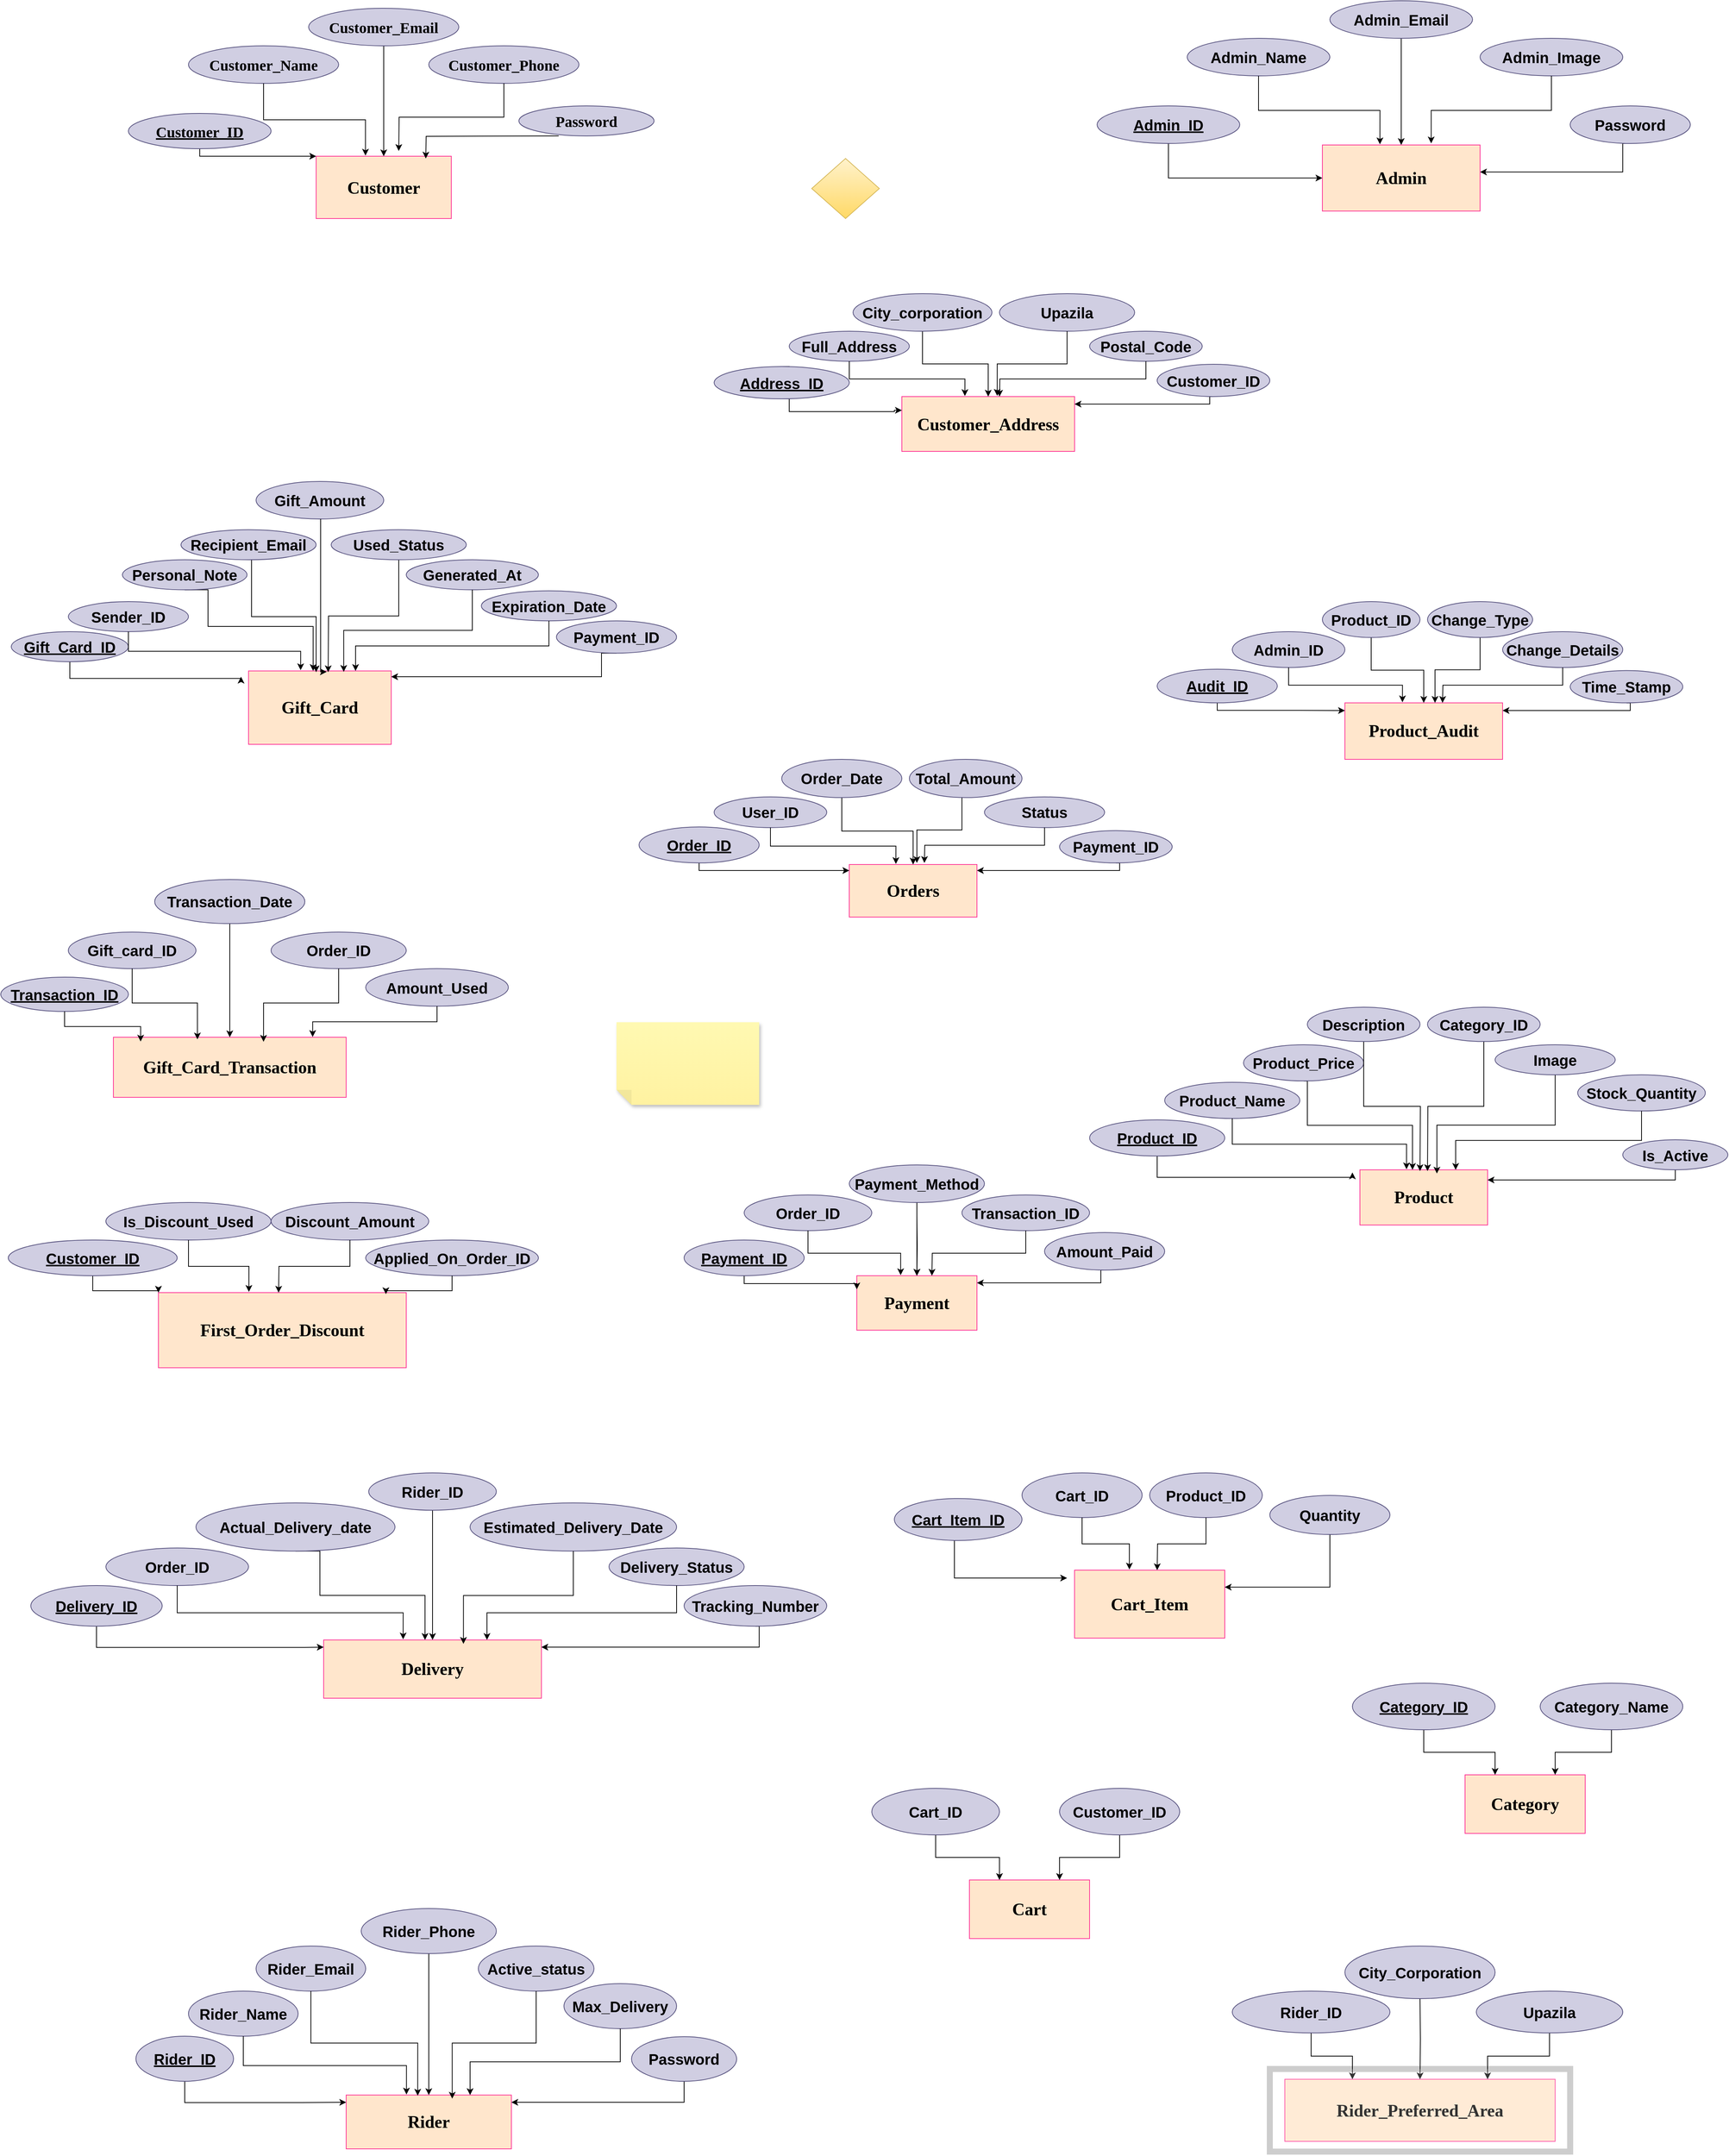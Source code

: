 <mxfile version="26.0.14">
  <diagram id="R2lEEEUBdFMjLlhIrx00" name="Page-1">
    <mxGraphModel dx="5369" dy="3742" grid="1" gridSize="10" guides="1" tooltips="1" connect="1" arrows="1" fold="1" page="1" pageScale="1" pageWidth="1169" pageHeight="1654" background="none" math="0" shadow="0" extFonts="Permanent Marker^https://fonts.googleapis.com/css?family=Permanent+Marker">
      <root>
        <mxCell id="0" />
        <mxCell id="1" parent="0" />
        <mxCell id="rQkRtYJSGVrKPp-QHFrH-78" value="Customer" style="rounded=0;whiteSpace=wrap;html=1;fontFamily=gadugi;fillColor=#ffe6cc;strokeColor=light-dark(#fe3496, #996500);fontSize=23;fontStyle=1" parent="1" vertex="1">
          <mxGeometry x="-730" y="-1173" width="180" height="83" as="geometry" />
        </mxCell>
        <mxCell id="rQkRtYJSGVrKPp-QHFrH-79" style="edgeStyle=orthogonalEdgeStyle;rounded=0;orthogonalLoop=1;jettySize=auto;html=1;exitX=0.5;exitY=1;exitDx=0;exitDy=0;" parent="1" source="rQkRtYJSGVrKPp-QHFrH-78" target="rQkRtYJSGVrKPp-QHFrH-78" edge="1">
          <mxGeometry relative="1" as="geometry" />
        </mxCell>
        <mxCell id="rQkRtYJSGVrKPp-QHFrH-80" style="edgeStyle=orthogonalEdgeStyle;rounded=0;orthogonalLoop=1;jettySize=auto;html=1;exitX=0.5;exitY=1;exitDx=0;exitDy=0;" parent="1" source="rQkRtYJSGVrKPp-QHFrH-81" edge="1">
          <mxGeometry relative="1" as="geometry">
            <mxPoint x="-730" y="-1173" as="targetPoint" />
            <Array as="points">
              <mxPoint x="-810" y="-1173" />
              <mxPoint x="-700" y="-1173" />
            </Array>
          </mxGeometry>
        </mxCell>
        <mxCell id="rQkRtYJSGVrKPp-QHFrH-81" value="&lt;u&gt;Customer_ID&lt;/u&gt;" style="ellipse;whiteSpace=wrap;html=1;fontStyle=1;fillColor=#d0cee2;strokeColor=#56517e;fontFamily=gadugi;fontSize=20;" parent="1" vertex="1">
          <mxGeometry x="-980" y="-1230" width="190" height="47" as="geometry" />
        </mxCell>
        <mxCell id="rQkRtYJSGVrKPp-QHFrH-83" value="Password" style="ellipse;whiteSpace=wrap;html=1;fontStyle=1;fillColor=#d0cee2;strokeColor=#56517e;fontFamily=gadugi;fontSize=20;" parent="1" vertex="1">
          <mxGeometry x="-460" y="-1240" width="180" height="40" as="geometry" />
        </mxCell>
        <mxCell id="rQkRtYJSGVrKPp-QHFrH-84" value="Customer_Phone" style="ellipse;whiteSpace=wrap;html=1;fontStyle=1;fillColor=#d0cee2;strokeColor=#56517e;fontFamily=gadugi;fontSize=20;" parent="1" vertex="1">
          <mxGeometry x="-580" y="-1320" width="200" height="50" as="geometry" />
        </mxCell>
        <mxCell id="rQkRtYJSGVrKPp-QHFrH-85" value="Customer_Name" style="ellipse;whiteSpace=wrap;html=1;fontStyle=1;fillColor=#d0cee2;strokeColor=#56517e;fontFamily=gadugi;fontSize=20;" parent="1" vertex="1">
          <mxGeometry x="-900" y="-1320" width="200" height="50" as="geometry" />
        </mxCell>
        <mxCell id="rQkRtYJSGVrKPp-QHFrH-86" style="edgeStyle=orthogonalEdgeStyle;rounded=0;orthogonalLoop=1;jettySize=auto;html=1;exitX=0.5;exitY=1;exitDx=0;exitDy=0;" parent="1" source="rQkRtYJSGVrKPp-QHFrH-87" target="rQkRtYJSGVrKPp-QHFrH-78" edge="1">
          <mxGeometry relative="1" as="geometry">
            <mxPoint x="-640" y="-1263.0" as="sourcePoint" />
          </mxGeometry>
        </mxCell>
        <mxCell id="rQkRtYJSGVrKPp-QHFrH-87" value="Customer_Email" style="ellipse;whiteSpace=wrap;html=1;fontStyle=1;fillColor=#d0cee2;strokeColor=#56517e;fontSize=20;fontFamily=gadugi;" parent="1" vertex="1">
          <mxGeometry x="-740" y="-1370" width="200" height="50" as="geometry" />
        </mxCell>
        <mxCell id="rQkRtYJSGVrKPp-QHFrH-88" style="edgeStyle=orthogonalEdgeStyle;rounded=0;orthogonalLoop=1;jettySize=auto;html=1;exitX=0.5;exitY=1;exitDx=0;exitDy=0;" parent="1" source="rQkRtYJSGVrKPp-QHFrH-84" edge="1">
          <mxGeometry relative="1" as="geometry">
            <mxPoint x="-620" y="-1180" as="targetPoint" />
          </mxGeometry>
        </mxCell>
        <mxCell id="rQkRtYJSGVrKPp-QHFrH-89" style="edgeStyle=orthogonalEdgeStyle;rounded=0;orthogonalLoop=1;jettySize=auto;html=1;exitX=0.5;exitY=1;exitDx=0;exitDy=0;entryX=0.365;entryY=-0.01;entryDx=0;entryDy=0;entryPerimeter=0;" parent="1" source="rQkRtYJSGVrKPp-QHFrH-85" target="rQkRtYJSGVrKPp-QHFrH-78" edge="1">
          <mxGeometry relative="1" as="geometry" />
        </mxCell>
        <mxCell id="rQkRtYJSGVrKPp-QHFrH-106" value="" style="rhombus;whiteSpace=wrap;html=1;fillColor=#fff2cc;strokeColor=#d6b656;gradientColor=#ffd966;" parent="1" vertex="1">
          <mxGeometry x="-70" y="-1170" width="90" height="80" as="geometry" />
        </mxCell>
        <mxCell id="rQkRtYJSGVrKPp-QHFrH-108" style="edgeStyle=orthogonalEdgeStyle;rounded=0;orthogonalLoop=1;jettySize=auto;html=1;exitX=0.5;exitY=1;exitDx=0;exitDy=0;" parent="1" source="rQkRtYJSGVrKPp-QHFrH-107" target="rQkRtYJSGVrKPp-QHFrH-107" edge="1">
          <mxGeometry relative="1" as="geometry" />
        </mxCell>
        <mxCell id="rQkRtYJSGVrKPp-QHFrH-435" style="edgeStyle=orthogonalEdgeStyle;rounded=0;orthogonalLoop=1;jettySize=auto;html=1;exitX=0.5;exitY=1;exitDx=0;exitDy=0;entryX=0;entryY=0.5;entryDx=0;entryDy=0;" parent="1" source="rQkRtYJSGVrKPp-QHFrH-110" target="rQkRtYJSGVrKPp-QHFrH-107" edge="1">
          <mxGeometry relative="1" as="geometry" />
        </mxCell>
        <mxCell id="rQkRtYJSGVrKPp-QHFrH-110" value="&lt;u&gt;Admin_ID&lt;/u&gt;" style="ellipse;whiteSpace=wrap;html=1;fontStyle=1;fillColor=#d0cee2;strokeColor=#56517e;fontSize=20;" parent="1" vertex="1">
          <mxGeometry x="310" y="-1240" width="190" height="50" as="geometry" />
        </mxCell>
        <mxCell id="rQkRtYJSGVrKPp-QHFrH-111" style="edgeStyle=orthogonalEdgeStyle;rounded=0;orthogonalLoop=1;jettySize=auto;html=1;exitX=0.5;exitY=1;exitDx=0;exitDy=0;" parent="1" source="rQkRtYJSGVrKPp-QHFrH-112" target="rQkRtYJSGVrKPp-QHFrH-107" edge="1">
          <mxGeometry relative="1" as="geometry">
            <Array as="points">
              <mxPoint x="1010" y="-1152" />
            </Array>
          </mxGeometry>
        </mxCell>
        <mxCell id="rQkRtYJSGVrKPp-QHFrH-112" value="Password" style="ellipse;whiteSpace=wrap;html=1;fontStyle=1;fillColor=#d0cee2;strokeColor=#56517e;fontSize=20;" parent="1" vertex="1">
          <mxGeometry x="940" y="-1240" width="160" height="50" as="geometry" />
        </mxCell>
        <mxCell id="rQkRtYJSGVrKPp-QHFrH-113" value="Admin_Image" style="ellipse;whiteSpace=wrap;html=1;fontStyle=1;fillColor=#d0cee2;strokeColor=#56517e;fontSize=20;" parent="1" vertex="1">
          <mxGeometry x="820" y="-1330" width="190" height="50" as="geometry" />
        </mxCell>
        <mxCell id="rQkRtYJSGVrKPp-QHFrH-114" value="Admin_Name" style="ellipse;whiteSpace=wrap;html=1;fontStyle=1;fillColor=#d0cee2;strokeColor=#56517e;fontSize=20;" parent="1" vertex="1">
          <mxGeometry x="430" y="-1330" width="190" height="50" as="geometry" />
        </mxCell>
        <mxCell id="rQkRtYJSGVrKPp-QHFrH-115" style="edgeStyle=orthogonalEdgeStyle;rounded=0;orthogonalLoop=1;jettySize=auto;html=1;exitX=0.5;exitY=1;exitDx=0;exitDy=0;" parent="1" source="rQkRtYJSGVrKPp-QHFrH-116" target="rQkRtYJSGVrKPp-QHFrH-107" edge="1">
          <mxGeometry relative="1" as="geometry" />
        </mxCell>
        <mxCell id="rQkRtYJSGVrKPp-QHFrH-116" value="Admin_Email" style="ellipse;whiteSpace=wrap;html=1;fontStyle=1;fillColor=#d0cee2;strokeColor=#56517e;fontSize=20;" parent="1" vertex="1">
          <mxGeometry x="620" y="-1380" width="190" height="50" as="geometry" />
        </mxCell>
        <mxCell id="rQkRtYJSGVrKPp-QHFrH-117" style="edgeStyle=orthogonalEdgeStyle;rounded=0;orthogonalLoop=1;jettySize=auto;html=1;exitX=0.5;exitY=1;exitDx=0;exitDy=0;entryX=0.69;entryY=-0.024;entryDx=0;entryDy=0;entryPerimeter=0;" parent="1" source="rQkRtYJSGVrKPp-QHFrH-113" target="rQkRtYJSGVrKPp-QHFrH-107" edge="1">
          <mxGeometry relative="1" as="geometry">
            <mxPoint x="750" y="-1162" as="targetPoint" />
          </mxGeometry>
        </mxCell>
        <mxCell id="rQkRtYJSGVrKPp-QHFrH-118" style="edgeStyle=orthogonalEdgeStyle;rounded=0;orthogonalLoop=1;jettySize=auto;html=1;exitX=0.5;exitY=1;exitDx=0;exitDy=0;entryX=0.365;entryY=-0.01;entryDx=0;entryDy=0;entryPerimeter=0;" parent="1" source="rQkRtYJSGVrKPp-QHFrH-114" target="rQkRtYJSGVrKPp-QHFrH-107" edge="1">
          <mxGeometry relative="1" as="geometry" />
        </mxCell>
        <mxCell id="rQkRtYJSGVrKPp-QHFrH-122" value="Cart_Item" style="rounded=0;whiteSpace=wrap;html=1;fontFamily=gadugi;fillColor=#ffe6cc;strokeColor=light-dark(#fe3496, #996500);fontStyle=1;fontSize=23;" parent="1" vertex="1">
          <mxGeometry x="280" y="709.5" width="200" height="90.5" as="geometry" />
        </mxCell>
        <mxCell id="rQkRtYJSGVrKPp-QHFrH-123" style="edgeStyle=orthogonalEdgeStyle;rounded=0;orthogonalLoop=1;jettySize=auto;html=1;exitX=0.5;exitY=1;exitDx=0;exitDy=0;" parent="1" source="rQkRtYJSGVrKPp-QHFrH-122" target="rQkRtYJSGVrKPp-QHFrH-122" edge="1">
          <mxGeometry relative="1" as="geometry" />
        </mxCell>
        <mxCell id="rQkRtYJSGVrKPp-QHFrH-124" style="edgeStyle=orthogonalEdgeStyle;rounded=0;orthogonalLoop=1;jettySize=auto;html=1;exitX=0.5;exitY=1;exitDx=0;exitDy=0;" parent="1" source="rQkRtYJSGVrKPp-QHFrH-125" edge="1">
          <mxGeometry relative="1" as="geometry">
            <mxPoint x="270" y="720" as="targetPoint" />
            <Array as="points">
              <mxPoint x="120" y="720" />
            </Array>
          </mxGeometry>
        </mxCell>
        <mxCell id="rQkRtYJSGVrKPp-QHFrH-125" value="&lt;u&gt;Cart_Item_ID&lt;/u&gt;" style="ellipse;whiteSpace=wrap;html=1;fontStyle=1;fillColor=#d0cee2;strokeColor=#56517e;fontSize=20;" parent="1" vertex="1">
          <mxGeometry x="40" y="614.09" width="170" height="55.91" as="geometry" />
        </mxCell>
        <mxCell id="rQkRtYJSGVrKPp-QHFrH-128" value="Product_ID" style="ellipse;whiteSpace=wrap;html=1;fontStyle=1;fillColor=#d0cee2;strokeColor=#56517e;fontSize=20;" parent="1" vertex="1">
          <mxGeometry x="380" y="580" width="150" height="59.5" as="geometry" />
        </mxCell>
        <mxCell id="rQkRtYJSGVrKPp-QHFrH-129" value="Cart_ID" style="ellipse;whiteSpace=wrap;html=1;fontStyle=1;fillColor=#d0cee2;strokeColor=#56517e;fontSize=20;" parent="1" vertex="1">
          <mxGeometry x="210" y="580" width="160" height="59.5" as="geometry" />
        </mxCell>
        <mxCell id="rQkRtYJSGVrKPp-QHFrH-132" style="edgeStyle=orthogonalEdgeStyle;rounded=0;orthogonalLoop=1;jettySize=auto;html=1;exitX=0.5;exitY=1;exitDx=0;exitDy=0;" parent="1" source="rQkRtYJSGVrKPp-QHFrH-128" edge="1">
          <mxGeometry relative="1" as="geometry">
            <mxPoint x="390" y="709.5" as="targetPoint" />
          </mxGeometry>
        </mxCell>
        <mxCell id="rQkRtYJSGVrKPp-QHFrH-133" style="edgeStyle=orthogonalEdgeStyle;rounded=0;orthogonalLoop=1;jettySize=auto;html=1;exitX=0.5;exitY=1;exitDx=0;exitDy=0;entryX=0.365;entryY=-0.01;entryDx=0;entryDy=0;entryPerimeter=0;" parent="1" source="rQkRtYJSGVrKPp-QHFrH-129" target="rQkRtYJSGVrKPp-QHFrH-122" edge="1">
          <mxGeometry relative="1" as="geometry" />
        </mxCell>
        <mxCell id="rQkRtYJSGVrKPp-QHFrH-148" value="Customer_Address" style="rounded=0;whiteSpace=wrap;html=1;fontFamily=gadugi;fillColor=#ffe6cc;strokeColor=light-dark(#fe3496, #996500);fontSize=23;fontStyle=1" parent="1" vertex="1">
          <mxGeometry x="50" y="-853" width="230" height="73" as="geometry" />
        </mxCell>
        <mxCell id="rQkRtYJSGVrKPp-QHFrH-149" style="edgeStyle=orthogonalEdgeStyle;rounded=0;orthogonalLoop=1;jettySize=auto;html=1;exitX=0.5;exitY=1;exitDx=0;exitDy=0;" parent="1" source="rQkRtYJSGVrKPp-QHFrH-148" target="rQkRtYJSGVrKPp-QHFrH-148" edge="1">
          <mxGeometry relative="1" as="geometry" />
        </mxCell>
        <mxCell id="yJHCzrc06ZQvmD5bulq7-8" style="edgeStyle=orthogonalEdgeStyle;rounded=0;orthogonalLoop=1;jettySize=auto;html=1;exitX=0.5;exitY=1;exitDx=0;exitDy=0;entryX=0;entryY=0.25;entryDx=0;entryDy=0;" parent="1" source="rQkRtYJSGVrKPp-QHFrH-151" target="rQkRtYJSGVrKPp-QHFrH-148" edge="1">
          <mxGeometry relative="1" as="geometry">
            <Array as="points">
              <mxPoint x="-100" y="-833" />
              <mxPoint x="40" y="-833" />
              <mxPoint x="40" y="-835" />
            </Array>
          </mxGeometry>
        </mxCell>
        <mxCell id="rQkRtYJSGVrKPp-QHFrH-151" value="&lt;u&gt;Address_ID&lt;/u&gt;" style="ellipse;whiteSpace=wrap;html=1;fontStyle=1;fillColor=#d0cee2;strokeColor=#56517e;direction=west;fontSize=20;" parent="1" vertex="1">
          <mxGeometry x="-200" y="-893" width="180" height="43" as="geometry" />
        </mxCell>
        <mxCell id="rQkRtYJSGVrKPp-QHFrH-152" style="edgeStyle=orthogonalEdgeStyle;rounded=0;orthogonalLoop=1;jettySize=auto;html=1;exitX=0.5;exitY=1;exitDx=0;exitDy=0;" parent="1" source="rQkRtYJSGVrKPp-QHFrH-153" target="rQkRtYJSGVrKPp-QHFrH-148" edge="1">
          <mxGeometry relative="1" as="geometry">
            <Array as="points">
              <mxPoint x="460" y="-853" />
              <mxPoint x="460" y="-843" />
            </Array>
          </mxGeometry>
        </mxCell>
        <mxCell id="rQkRtYJSGVrKPp-QHFrH-153" value="Customer_ID" style="ellipse;whiteSpace=wrap;html=1;fontStyle=1;fillColor=#d0cee2;strokeColor=#56517e;fontSize=20;" parent="1" vertex="1">
          <mxGeometry x="390" y="-896" width="150" height="43" as="geometry" />
        </mxCell>
        <mxCell id="rQkRtYJSGVrKPp-QHFrH-154" value="Postal_Code" style="ellipse;whiteSpace=wrap;html=1;fontStyle=1;fillColor=#d0cee2;strokeColor=#56517e;fontSize=20;" parent="1" vertex="1">
          <mxGeometry x="300" y="-940" width="150" height="40" as="geometry" />
        </mxCell>
        <mxCell id="rQkRtYJSGVrKPp-QHFrH-155" value="Full_Address" style="ellipse;whiteSpace=wrap;html=1;fontStyle=1;fillColor=#d0cee2;strokeColor=#56517e;fontSize=20;" parent="1" vertex="1">
          <mxGeometry x="-100" y="-940" width="160" height="40" as="geometry" />
        </mxCell>
        <mxCell id="rQkRtYJSGVrKPp-QHFrH-156" style="edgeStyle=orthogonalEdgeStyle;rounded=0;orthogonalLoop=1;jettySize=auto;html=1;exitX=0.5;exitY=1;exitDx=0;exitDy=0;" parent="1" source="rQkRtYJSGVrKPp-QHFrH-157" target="rQkRtYJSGVrKPp-QHFrH-148" edge="1">
          <mxGeometry relative="1" as="geometry">
            <mxPoint x="160" y="-893" as="sourcePoint" />
          </mxGeometry>
        </mxCell>
        <mxCell id="rQkRtYJSGVrKPp-QHFrH-157" value="City_corporation" style="ellipse;whiteSpace=wrap;html=1;fontStyle=1;fillColor=#d0cee2;strokeColor=#56517e;fontSize=20;" parent="1" vertex="1">
          <mxGeometry x="-15" y="-990" width="185" height="50" as="geometry" />
        </mxCell>
        <mxCell id="rQkRtYJSGVrKPp-QHFrH-158" style="edgeStyle=orthogonalEdgeStyle;rounded=0;orthogonalLoop=1;jettySize=auto;html=1;exitX=0.5;exitY=1;exitDx=0;exitDy=0;" parent="1" source="rQkRtYJSGVrKPp-QHFrH-154" edge="1">
          <mxGeometry relative="1" as="geometry">
            <mxPoint x="180" y="-853" as="targetPoint" />
          </mxGeometry>
        </mxCell>
        <mxCell id="rQkRtYJSGVrKPp-QHFrH-159" style="edgeStyle=orthogonalEdgeStyle;rounded=0;orthogonalLoop=1;jettySize=auto;html=1;exitX=0.5;exitY=1;exitDx=0;exitDy=0;entryX=0.365;entryY=-0.01;entryDx=0;entryDy=0;entryPerimeter=0;" parent="1" source="rQkRtYJSGVrKPp-QHFrH-155" target="rQkRtYJSGVrKPp-QHFrH-148" edge="1">
          <mxGeometry relative="1" as="geometry" />
        </mxCell>
        <mxCell id="rQkRtYJSGVrKPp-QHFrH-161" value="Upazila" style="ellipse;whiteSpace=wrap;html=1;fontStyle=1;fillColor=#d0cee2;strokeColor=#56517e;fontSize=20;" parent="1" vertex="1">
          <mxGeometry x="180" y="-990" width="180" height="50" as="geometry" />
        </mxCell>
        <mxCell id="rQkRtYJSGVrKPp-QHFrH-165" style="edgeStyle=orthogonalEdgeStyle;rounded=0;orthogonalLoop=1;jettySize=auto;html=1;exitX=0.5;exitY=1;exitDx=0;exitDy=0;" parent="1" source="rQkRtYJSGVrKPp-QHFrH-153" target="rQkRtYJSGVrKPp-QHFrH-153" edge="1">
          <mxGeometry relative="1" as="geometry" />
        </mxCell>
        <mxCell id="rQkRtYJSGVrKPp-QHFrH-180" value="Orders" style="rounded=0;whiteSpace=wrap;html=1;fontFamily=gadugi;fillColor=#ffe6cc;strokeColor=light-dark(#fe3496, #996500);fontSize=23;fontStyle=1" parent="1" vertex="1">
          <mxGeometry x="-20" y="-230" width="170" height="70" as="geometry" />
        </mxCell>
        <mxCell id="rQkRtYJSGVrKPp-QHFrH-181" style="edgeStyle=orthogonalEdgeStyle;rounded=0;orthogonalLoop=1;jettySize=auto;html=1;exitX=0.5;exitY=1;exitDx=0;exitDy=0;" parent="1" source="rQkRtYJSGVrKPp-QHFrH-180" target="rQkRtYJSGVrKPp-QHFrH-180" edge="1">
          <mxGeometry relative="1" as="geometry" />
        </mxCell>
        <mxCell id="rQkRtYJSGVrKPp-QHFrH-182" style="edgeStyle=orthogonalEdgeStyle;rounded=0;orthogonalLoop=1;jettySize=auto;html=1;exitX=0.5;exitY=1;exitDx=0;exitDy=0;" parent="1" source="rQkRtYJSGVrKPp-QHFrH-183" edge="1">
          <mxGeometry relative="1" as="geometry">
            <mxPoint x="-20" y="-222" as="targetPoint" />
            <Array as="points">
              <mxPoint x="-110" y="-222.07" />
              <mxPoint y="-222.07" />
            </Array>
          </mxGeometry>
        </mxCell>
        <mxCell id="rQkRtYJSGVrKPp-QHFrH-183" value="&lt;u&gt;Order_ID&lt;/u&gt;" style="ellipse;whiteSpace=wrap;html=1;fontStyle=1;fillColor=#d0cee2;strokeColor=#56517e;direction=west;fontSize=20;" parent="1" vertex="1">
          <mxGeometry x="-300" y="-280" width="160" height="47.93" as="geometry" />
        </mxCell>
        <mxCell id="rQkRtYJSGVrKPp-QHFrH-184" style="edgeStyle=orthogonalEdgeStyle;rounded=0;orthogonalLoop=1;jettySize=auto;html=1;exitX=0.5;exitY=1;exitDx=0;exitDy=0;" parent="1" source="rQkRtYJSGVrKPp-QHFrH-185" target="rQkRtYJSGVrKPp-QHFrH-180" edge="1">
          <mxGeometry relative="1" as="geometry">
            <Array as="points">
              <mxPoint x="340" y="-232" />
              <mxPoint x="340" y="-222" />
            </Array>
          </mxGeometry>
        </mxCell>
        <mxCell id="rQkRtYJSGVrKPp-QHFrH-185" value="Payment_ID" style="ellipse;whiteSpace=wrap;html=1;fontStyle=1;fillColor=#d0cee2;strokeColor=#56517e;fontSize=20;" parent="1" vertex="1">
          <mxGeometry x="260" y="-275.07" width="150" height="43" as="geometry" />
        </mxCell>
        <mxCell id="rQkRtYJSGVrKPp-QHFrH-186" value="Status" style="ellipse;whiteSpace=wrap;html=1;fontStyle=1;fillColor=#d0cee2;strokeColor=#56517e;fontSize=20;" parent="1" vertex="1">
          <mxGeometry x="160" y="-320" width="160" height="40.93" as="geometry" />
        </mxCell>
        <mxCell id="rQkRtYJSGVrKPp-QHFrH-187" value="User_ID" style="ellipse;whiteSpace=wrap;html=1;fontStyle=1;fillColor=#d0cee2;strokeColor=#56517e;fontSize=20;" parent="1" vertex="1">
          <mxGeometry x="-200" y="-320" width="150" height="40.93" as="geometry" />
        </mxCell>
        <mxCell id="rQkRtYJSGVrKPp-QHFrH-188" style="edgeStyle=orthogonalEdgeStyle;rounded=0;orthogonalLoop=1;jettySize=auto;html=1;exitX=0.5;exitY=1;exitDx=0;exitDy=0;" parent="1" source="rQkRtYJSGVrKPp-QHFrH-189" target="rQkRtYJSGVrKPp-QHFrH-180" edge="1">
          <mxGeometry relative="1" as="geometry">
            <mxPoint x="60" y="-272.07" as="sourcePoint" />
          </mxGeometry>
        </mxCell>
        <mxCell id="rQkRtYJSGVrKPp-QHFrH-189" value="Order_Date" style="ellipse;whiteSpace=wrap;html=1;fontStyle=1;fillColor=#d0cee2;strokeColor=#56517e;fontSize=20;" parent="1" vertex="1">
          <mxGeometry x="-110" y="-370" width="160" height="50.93" as="geometry" />
        </mxCell>
        <mxCell id="rQkRtYJSGVrKPp-QHFrH-190" style="edgeStyle=orthogonalEdgeStyle;rounded=0;orthogonalLoop=1;jettySize=auto;html=1;exitX=0.5;exitY=1;exitDx=0;exitDy=0;" parent="1" source="rQkRtYJSGVrKPp-QHFrH-186" edge="1">
          <mxGeometry relative="1" as="geometry">
            <mxPoint x="80" y="-232.07" as="targetPoint" />
          </mxGeometry>
        </mxCell>
        <mxCell id="rQkRtYJSGVrKPp-QHFrH-191" style="edgeStyle=orthogonalEdgeStyle;rounded=0;orthogonalLoop=1;jettySize=auto;html=1;exitX=0.5;exitY=1;exitDx=0;exitDy=0;entryX=0.365;entryY=-0.01;entryDx=0;entryDy=0;entryPerimeter=0;" parent="1" source="rQkRtYJSGVrKPp-QHFrH-187" target="rQkRtYJSGVrKPp-QHFrH-180" edge="1">
          <mxGeometry relative="1" as="geometry" />
        </mxCell>
        <mxCell id="rQkRtYJSGVrKPp-QHFrH-193" value="" style="edgeStyle=orthogonalEdgeStyle;rounded=0;orthogonalLoop=1;jettySize=auto;html=1;" parent="1" edge="1">
          <mxGeometry relative="1" as="geometry">
            <mxPoint x="130" y="-319.07" as="sourcePoint" />
            <mxPoint x="70" y="-232.07" as="targetPoint" />
            <Array as="points">
              <mxPoint x="130" y="-276.07" />
              <mxPoint x="70" y="-276.07" />
            </Array>
          </mxGeometry>
        </mxCell>
        <mxCell id="rQkRtYJSGVrKPp-QHFrH-194" value="Total_Amount" style="ellipse;whiteSpace=wrap;html=1;fontStyle=1;fillColor=#d0cee2;strokeColor=#56517e;fontSize=20;" parent="1" vertex="1">
          <mxGeometry x="60" y="-370" width="150" height="50.93" as="geometry" />
        </mxCell>
        <mxCell id="rQkRtYJSGVrKPp-QHFrH-195" style="edgeStyle=orthogonalEdgeStyle;rounded=0;orthogonalLoop=1;jettySize=auto;html=1;exitX=0.5;exitY=1;exitDx=0;exitDy=0;" parent="1" source="rQkRtYJSGVrKPp-QHFrH-185" target="rQkRtYJSGVrKPp-QHFrH-185" edge="1">
          <mxGeometry relative="1" as="geometry" />
        </mxCell>
        <mxCell id="rQkRtYJSGVrKPp-QHFrH-196" value="Payment" style="rounded=0;whiteSpace=wrap;html=1;fontFamily=gadugi;fillColor=#ffe6cc;strokeColor=light-dark(#fe3496, #996500);fontSize=23;fontStyle=1" parent="1" vertex="1">
          <mxGeometry x="-10" y="317.5" width="160" height="72.5" as="geometry" />
        </mxCell>
        <mxCell id="rQkRtYJSGVrKPp-QHFrH-197" style="edgeStyle=orthogonalEdgeStyle;rounded=0;orthogonalLoop=1;jettySize=auto;html=1;exitX=0.5;exitY=1;exitDx=0;exitDy=0;" parent="1" source="rQkRtYJSGVrKPp-QHFrH-196" target="rQkRtYJSGVrKPp-QHFrH-196" edge="1">
          <mxGeometry relative="1" as="geometry" />
        </mxCell>
        <mxCell id="rQkRtYJSGVrKPp-QHFrH-198" style="edgeStyle=orthogonalEdgeStyle;rounded=0;orthogonalLoop=1;jettySize=auto;html=1;exitX=0.5;exitY=1;exitDx=0;exitDy=0;entryX=0;entryY=0.25;entryDx=0;entryDy=0;" parent="1" source="rQkRtYJSGVrKPp-QHFrH-199" target="rQkRtYJSGVrKPp-QHFrH-196" edge="1">
          <mxGeometry relative="1" as="geometry">
            <mxPoint x="-20" y="328" as="targetPoint" />
            <Array as="points">
              <mxPoint x="-160" y="328" />
              <mxPoint x="-10" y="328" />
            </Array>
          </mxGeometry>
        </mxCell>
        <mxCell id="rQkRtYJSGVrKPp-QHFrH-199" value="&lt;u&gt;Payment_ID&lt;/u&gt;" style="ellipse;whiteSpace=wrap;html=1;fontStyle=1;fillColor=#d0cee2;strokeColor=#56517e;fontSize=20;direction=west;" parent="1" vertex="1">
          <mxGeometry x="-240" y="270" width="160" height="47.5" as="geometry" />
        </mxCell>
        <mxCell id="rQkRtYJSGVrKPp-QHFrH-200" style="edgeStyle=orthogonalEdgeStyle;rounded=0;orthogonalLoop=1;jettySize=auto;html=1;exitX=0.5;exitY=1;exitDx=0;exitDy=0;" parent="1" source="rQkRtYJSGVrKPp-QHFrH-201" target="rQkRtYJSGVrKPp-QHFrH-196" edge="1">
          <mxGeometry relative="1" as="geometry">
            <Array as="points">
              <mxPoint x="315" y="327" />
            </Array>
          </mxGeometry>
        </mxCell>
        <mxCell id="rQkRtYJSGVrKPp-QHFrH-201" value="Amount_Paid" style="ellipse;whiteSpace=wrap;html=1;fontStyle=1;fillColor=#d0cee2;strokeColor=#56517e;fontSize=20;" parent="1" vertex="1">
          <mxGeometry x="240" y="260" width="160" height="50" as="geometry" />
        </mxCell>
        <mxCell id="rQkRtYJSGVrKPp-QHFrH-202" value="Transaction_ID" style="ellipse;whiteSpace=wrap;html=1;fontStyle=1;fillColor=#d0cee2;strokeColor=#56517e;fontSize=20;" parent="1" vertex="1">
          <mxGeometry x="130" y="210" width="170" height="47.5" as="geometry" />
        </mxCell>
        <mxCell id="rQkRtYJSGVrKPp-QHFrH-203" value="Order_ID" style="ellipse;whiteSpace=wrap;html=1;fontStyle=1;fillColor=#d0cee2;strokeColor=#56517e;fontSize=20;" parent="1" vertex="1">
          <mxGeometry x="-160" y="210" width="170" height="47.5" as="geometry" />
        </mxCell>
        <mxCell id="rQkRtYJSGVrKPp-QHFrH-204" style="edgeStyle=orthogonalEdgeStyle;rounded=0;orthogonalLoop=1;jettySize=auto;html=1;exitX=0.5;exitY=1;exitDx=0;exitDy=0;" parent="1" target="rQkRtYJSGVrKPp-QHFrH-196" edge="1">
          <mxGeometry relative="1" as="geometry">
            <mxPoint x="70" y="237.5" as="sourcePoint" />
          </mxGeometry>
        </mxCell>
        <mxCell id="e_lPp5WETMrQ2OMcBh4P-4" style="edgeStyle=orthogonalEdgeStyle;rounded=0;orthogonalLoop=1;jettySize=auto;html=1;entryX=0.5;entryY=0;entryDx=0;entryDy=0;" edge="1" parent="1" source="rQkRtYJSGVrKPp-QHFrH-205" target="rQkRtYJSGVrKPp-QHFrH-196">
          <mxGeometry relative="1" as="geometry" />
        </mxCell>
        <mxCell id="rQkRtYJSGVrKPp-QHFrH-205" value="Payment_Method" style="ellipse;whiteSpace=wrap;html=1;fontStyle=1;fillColor=#d0cee2;strokeColor=#56517e;fontSize=20;" parent="1" vertex="1">
          <mxGeometry x="-20" y="170" width="180" height="50" as="geometry" />
        </mxCell>
        <mxCell id="rQkRtYJSGVrKPp-QHFrH-206" style="edgeStyle=orthogonalEdgeStyle;rounded=0;orthogonalLoop=1;jettySize=auto;html=1;exitX=0.5;exitY=1;exitDx=0;exitDy=0;" parent="1" source="rQkRtYJSGVrKPp-QHFrH-202" edge="1">
          <mxGeometry relative="1" as="geometry">
            <mxPoint x="90" y="317.5" as="targetPoint" />
          </mxGeometry>
        </mxCell>
        <mxCell id="rQkRtYJSGVrKPp-QHFrH-207" style="edgeStyle=orthogonalEdgeStyle;rounded=0;orthogonalLoop=1;jettySize=auto;html=1;exitX=0.5;exitY=1;exitDx=0;exitDy=0;entryX=0.365;entryY=-0.01;entryDx=0;entryDy=0;entryPerimeter=0;" parent="1" source="rQkRtYJSGVrKPp-QHFrH-203" target="rQkRtYJSGVrKPp-QHFrH-196" edge="1">
          <mxGeometry relative="1" as="geometry" />
        </mxCell>
        <mxCell id="rQkRtYJSGVrKPp-QHFrH-219" value="Cart" style="rounded=0;whiteSpace=wrap;html=1;fontFamily=gadugi;fillColor=#ffe6cc;strokeColor=light-dark(#fe3496, #996500);fontSize=23;fontStyle=1" parent="1" vertex="1">
          <mxGeometry x="140" y="1122" width="160" height="78" as="geometry" />
        </mxCell>
        <mxCell id="rQkRtYJSGVrKPp-QHFrH-220" style="edgeStyle=orthogonalEdgeStyle;rounded=0;orthogonalLoop=1;jettySize=auto;html=1;exitX=0.5;exitY=1;exitDx=0;exitDy=0;" parent="1" source="rQkRtYJSGVrKPp-QHFrH-219" target="rQkRtYJSGVrKPp-QHFrH-219" edge="1">
          <mxGeometry relative="1" as="geometry" />
        </mxCell>
        <mxCell id="rQkRtYJSGVrKPp-QHFrH-233" style="edgeStyle=orthogonalEdgeStyle;rounded=0;orthogonalLoop=1;jettySize=auto;html=1;exitX=0.5;exitY=1;exitDx=0;exitDy=0;entryX=0.25;entryY=0;entryDx=0;entryDy=0;" parent="1" source="rQkRtYJSGVrKPp-QHFrH-222" target="rQkRtYJSGVrKPp-QHFrH-219" edge="1">
          <mxGeometry relative="1" as="geometry">
            <mxPoint x="190" y="1082" as="targetPoint" />
          </mxGeometry>
        </mxCell>
        <mxCell id="rQkRtYJSGVrKPp-QHFrH-222" value="Cart_ID" style="ellipse;whiteSpace=wrap;html=1;fontStyle=1;fillColor=#d0cee2;strokeColor=#56517e;fontSize=20;" parent="1" vertex="1">
          <mxGeometry x="10" y="1000" width="170" height="62" as="geometry" />
        </mxCell>
        <mxCell id="rQkRtYJSGVrKPp-QHFrH-234" style="edgeStyle=orthogonalEdgeStyle;rounded=0;orthogonalLoop=1;jettySize=auto;html=1;exitX=0.5;exitY=1;exitDx=0;exitDy=0;entryX=0.75;entryY=0;entryDx=0;entryDy=0;" parent="1" source="rQkRtYJSGVrKPp-QHFrH-224" target="rQkRtYJSGVrKPp-QHFrH-219" edge="1">
          <mxGeometry relative="1" as="geometry" />
        </mxCell>
        <mxCell id="rQkRtYJSGVrKPp-QHFrH-224" value="Customer_ID" style="ellipse;whiteSpace=wrap;html=1;fontStyle=1;fillColor=#d0cee2;strokeColor=#56517e;fontSize=20;" parent="1" vertex="1">
          <mxGeometry x="260" y="1000" width="160" height="62" as="geometry" />
        </mxCell>
        <mxCell id="rQkRtYJSGVrKPp-QHFrH-231" style="edgeStyle=orthogonalEdgeStyle;rounded=0;orthogonalLoop=1;jettySize=auto;html=1;exitX=0.5;exitY=1;exitDx=0;exitDy=0;entryX=1;entryY=0.25;entryDx=0;entryDy=0;" parent="1" source="rQkRtYJSGVrKPp-QHFrH-229" target="rQkRtYJSGVrKPp-QHFrH-122" edge="1">
          <mxGeometry relative="1" as="geometry" />
        </mxCell>
        <mxCell id="rQkRtYJSGVrKPp-QHFrH-229" value="Quantity" style="ellipse;whiteSpace=wrap;html=1;fontStyle=1;fillColor=#d0cee2;strokeColor=#56517e;fontSize=20;" parent="1" vertex="1">
          <mxGeometry x="540" y="610" width="160" height="52.04" as="geometry" />
        </mxCell>
        <mxCell id="rQkRtYJSGVrKPp-QHFrH-236" value="Product" style="rounded=0;whiteSpace=wrap;html=1;fontFamily=gadugi;fillColor=#ffe6cc;strokeColor=light-dark(#fe3496, #996500);fontSize=23;fontStyle=1" parent="1" vertex="1">
          <mxGeometry x="660" y="176.51" width="170" height="73.49" as="geometry" />
        </mxCell>
        <mxCell id="rQkRtYJSGVrKPp-QHFrH-237" style="edgeStyle=orthogonalEdgeStyle;rounded=0;orthogonalLoop=1;jettySize=auto;html=1;exitX=0.5;exitY=1;exitDx=0;exitDy=0;" parent="1" source="rQkRtYJSGVrKPp-QHFrH-236" target="rQkRtYJSGVrKPp-QHFrH-236" edge="1">
          <mxGeometry relative="1" as="geometry" />
        </mxCell>
        <mxCell id="rQkRtYJSGVrKPp-QHFrH-238" style="edgeStyle=orthogonalEdgeStyle;rounded=0;orthogonalLoop=1;jettySize=auto;html=1;exitX=0.5;exitY=1;exitDx=0;exitDy=0;" parent="1" source="rQkRtYJSGVrKPp-QHFrH-239" edge="1">
          <mxGeometry relative="1" as="geometry">
            <mxPoint x="650" y="180" as="targetPoint" />
            <Array as="points">
              <mxPoint x="570" y="186.51" />
              <mxPoint x="680" y="186.51" />
            </Array>
          </mxGeometry>
        </mxCell>
        <mxCell id="rQkRtYJSGVrKPp-QHFrH-239" value="&lt;u&gt;Product_ID&lt;/u&gt;" style="ellipse;whiteSpace=wrap;html=1;fontStyle=1;fillColor=#d0cee2;strokeColor=#56517e;fontSize=20;" parent="1" vertex="1">
          <mxGeometry x="300" y="110" width="180" height="48.18" as="geometry" />
        </mxCell>
        <mxCell id="rQkRtYJSGVrKPp-QHFrH-240" style="edgeStyle=orthogonalEdgeStyle;rounded=0;orthogonalLoop=1;jettySize=auto;html=1;exitX=0.5;exitY=1;exitDx=0;exitDy=0;" parent="1" source="rQkRtYJSGVrKPp-QHFrH-241" target="rQkRtYJSGVrKPp-QHFrH-236" edge="1">
          <mxGeometry relative="1" as="geometry">
            <Array as="points">
              <mxPoint x="1070" y="190" />
              <mxPoint x="1070" y="190" />
            </Array>
          </mxGeometry>
        </mxCell>
        <mxCell id="rQkRtYJSGVrKPp-QHFrH-241" value="Is_Active" style="ellipse;whiteSpace=wrap;html=1;fontStyle=1;fillColor=#d0cee2;strokeColor=#56517e;fontSize=20;" parent="1" vertex="1">
          <mxGeometry x="1010" y="136.51" width="140" height="40" as="geometry" />
        </mxCell>
        <mxCell id="rQkRtYJSGVrKPp-QHFrH-242" value="Stock_Quantity" style="ellipse;whiteSpace=wrap;html=1;fontStyle=1;fillColor=#d0cee2;strokeColor=#56517e;fontSize=20;" parent="1" vertex="1">
          <mxGeometry x="950" y="50" width="170" height="48.18" as="geometry" />
        </mxCell>
        <mxCell id="rQkRtYJSGVrKPp-QHFrH-243" value="Product_Name" style="ellipse;whiteSpace=wrap;html=1;fontStyle=1;fillColor=#d0cee2;strokeColor=#56517e;fontSize=20;" parent="1" vertex="1">
          <mxGeometry x="400" y="60" width="180" height="48.18" as="geometry" />
        </mxCell>
        <mxCell id="rQkRtYJSGVrKPp-QHFrH-244" style="edgeStyle=orthogonalEdgeStyle;rounded=0;orthogonalLoop=1;jettySize=auto;html=1;exitX=0.5;exitY=1;exitDx=0;exitDy=0;" parent="1" source="rQkRtYJSGVrKPp-QHFrH-245" target="rQkRtYJSGVrKPp-QHFrH-236" edge="1">
          <mxGeometry relative="1" as="geometry">
            <mxPoint x="740" y="136.51" as="sourcePoint" />
            <Array as="points">
              <mxPoint x="590" y="117.18" />
              <mxPoint x="730" y="117.18" />
            </Array>
          </mxGeometry>
        </mxCell>
        <mxCell id="rQkRtYJSGVrKPp-QHFrH-245" value="Product_Price" style="ellipse;whiteSpace=wrap;html=1;fontStyle=1;fillColor=#d0cee2;strokeColor=#56517e;fontSize=20;" parent="1" vertex="1">
          <mxGeometry x="505" y="10" width="160" height="48.18" as="geometry" />
        </mxCell>
        <mxCell id="rQkRtYJSGVrKPp-QHFrH-246" style="edgeStyle=orthogonalEdgeStyle;rounded=0;orthogonalLoop=1;jettySize=auto;html=1;exitX=0.5;exitY=1;exitDx=0;exitDy=0;entryX=0.75;entryY=0;entryDx=0;entryDy=0;" parent="1" source="rQkRtYJSGVrKPp-QHFrH-242" target="rQkRtYJSGVrKPp-QHFrH-236" edge="1">
          <mxGeometry relative="1" as="geometry">
            <mxPoint x="770" y="168.18" as="targetPoint" />
          </mxGeometry>
        </mxCell>
        <mxCell id="rQkRtYJSGVrKPp-QHFrH-247" style="edgeStyle=orthogonalEdgeStyle;rounded=0;orthogonalLoop=1;jettySize=auto;html=1;exitX=0.5;exitY=1;exitDx=0;exitDy=0;entryX=0.365;entryY=-0.01;entryDx=0;entryDy=0;entryPerimeter=0;" parent="1" source="rQkRtYJSGVrKPp-QHFrH-243" target="rQkRtYJSGVrKPp-QHFrH-236" edge="1">
          <mxGeometry relative="1" as="geometry" />
        </mxCell>
        <mxCell id="rQkRtYJSGVrKPp-QHFrH-251" style="edgeStyle=orthogonalEdgeStyle;rounded=0;orthogonalLoop=1;jettySize=auto;html=1;exitX=0.5;exitY=1;exitDx=0;exitDy=0;entryX=0.603;entryY=0.067;entryDx=0;entryDy=0;entryPerimeter=0;" parent="1" source="rQkRtYJSGVrKPp-QHFrH-249" target="rQkRtYJSGVrKPp-QHFrH-236" edge="1">
          <mxGeometry relative="1" as="geometry">
            <mxPoint x="810" y="98.18" as="targetPoint" />
            <Array as="points">
              <mxPoint x="920" y="117" />
              <mxPoint x="762" y="117" />
            </Array>
          </mxGeometry>
        </mxCell>
        <mxCell id="rQkRtYJSGVrKPp-QHFrH-249" value="Image" style="ellipse;whiteSpace=wrap;html=1;fontStyle=1;fillColor=#d0cee2;strokeColor=#56517e;fontSize=20;" parent="1" vertex="1">
          <mxGeometry x="840" y="10" width="160" height="40" as="geometry" />
        </mxCell>
        <mxCell id="rQkRtYJSGVrKPp-QHFrH-250" style="edgeStyle=orthogonalEdgeStyle;rounded=0;orthogonalLoop=1;jettySize=auto;html=1;exitX=0.5;exitY=1;exitDx=0;exitDy=0;" parent="1" source="rQkRtYJSGVrKPp-QHFrH-241" target="rQkRtYJSGVrKPp-QHFrH-241" edge="1">
          <mxGeometry relative="1" as="geometry" />
        </mxCell>
        <mxCell id="rQkRtYJSGVrKPp-QHFrH-254" style="edgeStyle=orthogonalEdgeStyle;rounded=0;orthogonalLoop=1;jettySize=auto;html=1;exitX=0.5;exitY=1;exitDx=0;exitDy=0;" parent="1" source="rQkRtYJSGVrKPp-QHFrH-252" edge="1">
          <mxGeometry relative="1" as="geometry">
            <mxPoint x="740" y="178.18" as="targetPoint" />
          </mxGeometry>
        </mxCell>
        <mxCell id="rQkRtYJSGVrKPp-QHFrH-252" value="Description" style="ellipse;whiteSpace=wrap;html=1;fontStyle=1;fillColor=#d0cee2;strokeColor=#56517e;fontSize=20;" parent="1" vertex="1">
          <mxGeometry x="590" y="-40" width="150" height="45.68" as="geometry" />
        </mxCell>
        <mxCell id="rQkRtYJSGVrKPp-QHFrH-255" style="edgeStyle=orthogonalEdgeStyle;rounded=0;orthogonalLoop=1;jettySize=auto;html=1;exitX=0.5;exitY=1;exitDx=0;exitDy=0;" parent="1" source="rQkRtYJSGVrKPp-QHFrH-253" edge="1">
          <mxGeometry relative="1" as="geometry">
            <mxPoint x="750" y="178.18" as="targetPoint" />
          </mxGeometry>
        </mxCell>
        <mxCell id="rQkRtYJSGVrKPp-QHFrH-253" value="Category_ID" style="ellipse;whiteSpace=wrap;html=1;fontStyle=1;fillColor=#d0cee2;strokeColor=#56517e;fontSize=20;" parent="1" vertex="1">
          <mxGeometry x="750" y="-40" width="150" height="45.68" as="geometry" />
        </mxCell>
        <mxCell id="rQkRtYJSGVrKPp-QHFrH-275" value="Rider" style="rounded=0;whiteSpace=wrap;html=1;fontFamily=gadugi;fillColor=#ffe6cc;strokeColor=light-dark(#fe3496, #996500);fontSize=23;fontStyle=1" parent="1" vertex="1">
          <mxGeometry x="-690" y="1408.33" width="220" height="71.67" as="geometry" />
        </mxCell>
        <mxCell id="rQkRtYJSGVrKPp-QHFrH-276" style="edgeStyle=orthogonalEdgeStyle;rounded=0;orthogonalLoop=1;jettySize=auto;html=1;exitX=0.5;exitY=1;exitDx=0;exitDy=0;" parent="1" source="rQkRtYJSGVrKPp-QHFrH-275" target="rQkRtYJSGVrKPp-QHFrH-275" edge="1">
          <mxGeometry relative="1" as="geometry" />
        </mxCell>
        <mxCell id="rQkRtYJSGVrKPp-QHFrH-277" style="edgeStyle=orthogonalEdgeStyle;rounded=0;orthogonalLoop=1;jettySize=auto;html=1;exitX=0.5;exitY=1;exitDx=0;exitDy=0;" parent="1" source="rQkRtYJSGVrKPp-QHFrH-278" edge="1">
          <mxGeometry relative="1" as="geometry">
            <mxPoint x="-690" y="1418" as="targetPoint" />
            <Array as="points">
              <mxPoint x="-749" y="1418.33" />
              <mxPoint x="-639" y="1418.33" />
            </Array>
          </mxGeometry>
        </mxCell>
        <mxCell id="rQkRtYJSGVrKPp-QHFrH-278" value="&lt;u&gt;Rider_ID&lt;/u&gt;" style="ellipse;whiteSpace=wrap;html=1;fontStyle=1;fillColor=#d0cee2;strokeColor=#56517e;fontSize=20;" parent="1" vertex="1">
          <mxGeometry x="-970" y="1330" width="130" height="60" as="geometry" />
        </mxCell>
        <mxCell id="rQkRtYJSGVrKPp-QHFrH-279" style="edgeStyle=orthogonalEdgeStyle;rounded=0;orthogonalLoop=1;jettySize=auto;html=1;exitX=0.5;exitY=1;exitDx=0;exitDy=0;" parent="1" source="rQkRtYJSGVrKPp-QHFrH-280" target="rQkRtYJSGVrKPp-QHFrH-275" edge="1">
          <mxGeometry relative="1" as="geometry">
            <Array as="points">
              <mxPoint x="-240" y="1418" />
            </Array>
          </mxGeometry>
        </mxCell>
        <mxCell id="rQkRtYJSGVrKPp-QHFrH-280" value="Password" style="ellipse;whiteSpace=wrap;html=1;fontStyle=1;fillColor=#d0cee2;strokeColor=#56517e;fontSize=20;" parent="1" vertex="1">
          <mxGeometry x="-310" y="1330.66" width="140" height="59.34" as="geometry" />
        </mxCell>
        <mxCell id="rQkRtYJSGVrKPp-QHFrH-281" value="Max_Delivery" style="ellipse;whiteSpace=wrap;html=1;fontStyle=1;fillColor=#d0cee2;strokeColor=#56517e;fontSize=20;" parent="1" vertex="1">
          <mxGeometry x="-400" y="1260" width="150" height="60" as="geometry" />
        </mxCell>
        <mxCell id="rQkRtYJSGVrKPp-QHFrH-282" value="Rider_Name" style="ellipse;whiteSpace=wrap;html=1;fontStyle=1;fillColor=#d0cee2;strokeColor=#56517e;fontSize=20;" parent="1" vertex="1">
          <mxGeometry x="-900" y="1270" width="146" height="60" as="geometry" />
        </mxCell>
        <mxCell id="rQkRtYJSGVrKPp-QHFrH-284" value="Rider_Email" style="ellipse;whiteSpace=wrap;html=1;fontStyle=1;fillColor=#d0cee2;strokeColor=#56517e;fontSize=20;" parent="1" vertex="1">
          <mxGeometry x="-810" y="1210" width="146" height="60" as="geometry" />
        </mxCell>
        <mxCell id="rQkRtYJSGVrKPp-QHFrH-285" style="edgeStyle=orthogonalEdgeStyle;rounded=0;orthogonalLoop=1;jettySize=auto;html=1;exitX=0.5;exitY=1;exitDx=0;exitDy=0;entryX=0.75;entryY=0;entryDx=0;entryDy=0;" parent="1" source="rQkRtYJSGVrKPp-QHFrH-281" target="rQkRtYJSGVrKPp-QHFrH-275" edge="1">
          <mxGeometry relative="1" as="geometry">
            <mxPoint x="-549" y="1400" as="targetPoint" />
          </mxGeometry>
        </mxCell>
        <mxCell id="rQkRtYJSGVrKPp-QHFrH-286" style="edgeStyle=orthogonalEdgeStyle;rounded=0;orthogonalLoop=1;jettySize=auto;html=1;exitX=0.5;exitY=1;exitDx=0;exitDy=0;entryX=0.365;entryY=-0.01;entryDx=0;entryDy=0;entryPerimeter=0;" parent="1" source="rQkRtYJSGVrKPp-QHFrH-282" target="rQkRtYJSGVrKPp-QHFrH-275" edge="1">
          <mxGeometry relative="1" as="geometry" />
        </mxCell>
        <mxCell id="rQkRtYJSGVrKPp-QHFrH-288" value="Active_status" style="ellipse;whiteSpace=wrap;html=1;fontStyle=1;fillColor=#d0cee2;strokeColor=#56517e;fontSize=20;" parent="1" vertex="1">
          <mxGeometry x="-514" y="1210" width="154" height="60" as="geometry" />
        </mxCell>
        <mxCell id="rQkRtYJSGVrKPp-QHFrH-289" style="edgeStyle=orthogonalEdgeStyle;rounded=0;orthogonalLoop=1;jettySize=auto;html=1;exitX=0.5;exitY=1;exitDx=0;exitDy=0;" parent="1" source="rQkRtYJSGVrKPp-QHFrH-280" target="rQkRtYJSGVrKPp-QHFrH-280" edge="1">
          <mxGeometry relative="1" as="geometry" />
        </mxCell>
        <mxCell id="rQkRtYJSGVrKPp-QHFrH-294" style="edgeStyle=orthogonalEdgeStyle;rounded=0;orthogonalLoop=1;jettySize=auto;html=1;exitX=0.5;exitY=1;exitDx=0;exitDy=0;entryX=0.642;entryY=0.067;entryDx=0;entryDy=0;entryPerimeter=0;" parent="1" source="rQkRtYJSGVrKPp-QHFrH-288" target="rQkRtYJSGVrKPp-QHFrH-275" edge="1">
          <mxGeometry relative="1" as="geometry" />
        </mxCell>
        <mxCell id="rQkRtYJSGVrKPp-QHFrH-296" style="edgeStyle=orthogonalEdgeStyle;rounded=0;orthogonalLoop=1;jettySize=auto;html=1;exitX=0.5;exitY=1;exitDx=0;exitDy=0;entryX=0.5;entryY=0;entryDx=0;entryDy=0;" parent="1" source="rQkRtYJSGVrKPp-QHFrH-295" target="rQkRtYJSGVrKPp-QHFrH-275" edge="1">
          <mxGeometry relative="1" as="geometry" />
        </mxCell>
        <mxCell id="rQkRtYJSGVrKPp-QHFrH-295" value="Rider_Phone" style="ellipse;whiteSpace=wrap;html=1;fontStyle=1;fillColor=#d0cee2;strokeColor=#56517e;fontSize=20;" parent="1" vertex="1">
          <mxGeometry x="-670" y="1160" width="180" height="60" as="geometry" />
        </mxCell>
        <mxCell id="rQkRtYJSGVrKPp-QHFrH-297" value="Rider_Preferred_Area" style="rounded=0;whiteSpace=wrap;html=1;fontFamily=gadugi;fillColor=#ffe6cc;strokeColor=light-dark(#fe3496, #996500);fontSize=23;fontStyle=1" parent="1" vertex="1">
          <mxGeometry x="560" y="1387.33" width="360" height="82.67" as="geometry" />
        </mxCell>
        <mxCell id="rQkRtYJSGVrKPp-QHFrH-298" style="edgeStyle=orthogonalEdgeStyle;rounded=0;orthogonalLoop=1;jettySize=auto;html=1;exitX=0.5;exitY=1;exitDx=0;exitDy=0;" parent="1" source="rQkRtYJSGVrKPp-QHFrH-297" target="rQkRtYJSGVrKPp-QHFrH-297" edge="1">
          <mxGeometry relative="1" as="geometry" />
        </mxCell>
        <mxCell id="rQkRtYJSGVrKPp-QHFrH-299" style="edgeStyle=orthogonalEdgeStyle;rounded=0;orthogonalLoop=1;jettySize=auto;html=1;exitX=0.5;exitY=1;exitDx=0;exitDy=0;entryX=0.25;entryY=0;entryDx=0;entryDy=0;" parent="1" source="rQkRtYJSGVrKPp-QHFrH-300" target="rQkRtYJSGVrKPp-QHFrH-297" edge="1">
          <mxGeometry relative="1" as="geometry">
            <mxPoint x="710" y="1345.66" as="targetPoint" />
          </mxGeometry>
        </mxCell>
        <mxCell id="rQkRtYJSGVrKPp-QHFrH-300" value="Rider_ID" style="ellipse;whiteSpace=wrap;html=1;fontStyle=1;fillColor=#d0cee2;strokeColor=#56517e;fontSize=20;" parent="1" vertex="1">
          <mxGeometry x="490" y="1270" width="210" height="55.66" as="geometry" />
        </mxCell>
        <mxCell id="rQkRtYJSGVrKPp-QHFrH-301" style="edgeStyle=orthogonalEdgeStyle;rounded=0;orthogonalLoop=1;jettySize=auto;html=1;exitX=0.5;exitY=1;exitDx=0;exitDy=0;entryX=0.75;entryY=0;entryDx=0;entryDy=0;" parent="1" source="rQkRtYJSGVrKPp-QHFrH-302" target="rQkRtYJSGVrKPp-QHFrH-297" edge="1">
          <mxGeometry relative="1" as="geometry" />
        </mxCell>
        <mxCell id="rQkRtYJSGVrKPp-QHFrH-302" value="Upazila" style="ellipse;whiteSpace=wrap;html=1;fontStyle=1;fillColor=#d0cee2;strokeColor=#56517e;fontSize=20;" parent="1" vertex="1">
          <mxGeometry x="815" y="1270" width="195" height="55.66" as="geometry" />
        </mxCell>
        <mxCell id="rQkRtYJSGVrKPp-QHFrH-304" value="" style="edgeStyle=orthogonalEdgeStyle;rounded=0;orthogonalLoop=1;jettySize=auto;html=1;" parent="1" target="rQkRtYJSGVrKPp-QHFrH-297" edge="1">
          <mxGeometry relative="1" as="geometry">
            <mxPoint x="740" y="1279.0" as="sourcePoint" />
          </mxGeometry>
        </mxCell>
        <mxCell id="rQkRtYJSGVrKPp-QHFrH-303" value="City_Corporation" style="ellipse;whiteSpace=wrap;html=1;fontStyle=1;fillColor=#d0cee2;strokeColor=#56517e;fontSize=20;" parent="1" vertex="1">
          <mxGeometry x="640" y="1210" width="200" height="70" as="geometry" />
        </mxCell>
        <mxCell id="rQkRtYJSGVrKPp-QHFrH-306" value="" style="rounded=0;whiteSpace=wrap;html=1;opacity=20;strokeColor=#090909;strokeWidth=8;" parent="1" vertex="1">
          <mxGeometry x="540" y="1373.66" width="400" height="110" as="geometry" />
        </mxCell>
        <mxCell id="rQkRtYJSGVrKPp-QHFrH-308" value="First_Order_Discount" style="rounded=0;html=1;fontFamily=gadugi;fillColor=#ffe6cc;strokeColor=light-dark(#fe3496, #996500);fontSize=23;fontStyle=1;whiteSpace=wrap;" parent="1" vertex="1">
          <mxGeometry x="-940" y="340" width="330" height="100" as="geometry" />
        </mxCell>
        <mxCell id="rQkRtYJSGVrKPp-QHFrH-309" style="edgeStyle=orthogonalEdgeStyle;rounded=0;orthogonalLoop=1;jettySize=auto;html=1;exitX=0.5;exitY=1;exitDx=0;exitDy=0;" parent="1" source="rQkRtYJSGVrKPp-QHFrH-308" target="rQkRtYJSGVrKPp-QHFrH-308" edge="1">
          <mxGeometry relative="1" as="geometry" />
        </mxCell>
        <mxCell id="yJHCzrc06ZQvmD5bulq7-16" style="edgeStyle=orthogonalEdgeStyle;rounded=0;orthogonalLoop=1;jettySize=auto;html=1;exitX=0.5;exitY=1;exitDx=0;exitDy=0;entryX=0;entryY=0;entryDx=0;entryDy=0;" parent="1" source="rQkRtYJSGVrKPp-QHFrH-311" target="rQkRtYJSGVrKPp-QHFrH-308" edge="1">
          <mxGeometry relative="1" as="geometry" />
        </mxCell>
        <mxCell id="rQkRtYJSGVrKPp-QHFrH-311" value="&lt;u&gt;Customer_ID&lt;/u&gt;" style="ellipse;whiteSpace=wrap;html=1;fontStyle=1;fillColor=#d0cee2;strokeColor=#56517e;fontSize=20;" parent="1" vertex="1">
          <mxGeometry x="-1140" y="270" width="225" height="47.5" as="geometry" />
        </mxCell>
        <mxCell id="rQkRtYJSGVrKPp-QHFrH-312" value="Discount_Amount" style="ellipse;whiteSpace=wrap;html=1;fontStyle=1;fillColor=#d0cee2;strokeColor=#56517e;fontSize=20;" parent="1" vertex="1">
          <mxGeometry x="-790" y="220" width="210" height="50" as="geometry" />
        </mxCell>
        <mxCell id="rQkRtYJSGVrKPp-QHFrH-313" value="Is_Discount_Used" style="ellipse;whiteSpace=wrap;html=1;fontStyle=1;fillColor=#d0cee2;strokeColor=#56517e;fontSize=20;" parent="1" vertex="1">
          <mxGeometry x="-1010" y="220" width="220" height="50" as="geometry" />
        </mxCell>
        <mxCell id="rQkRtYJSGVrKPp-QHFrH-314" style="edgeStyle=orthogonalEdgeStyle;rounded=0;orthogonalLoop=1;jettySize=auto;html=1;exitX=0.5;exitY=1;exitDx=0;exitDy=0;" parent="1" source="rQkRtYJSGVrKPp-QHFrH-312" edge="1">
          <mxGeometry relative="1" as="geometry">
            <mxPoint x="-780" y="340.0" as="targetPoint" />
          </mxGeometry>
        </mxCell>
        <mxCell id="rQkRtYJSGVrKPp-QHFrH-315" style="edgeStyle=orthogonalEdgeStyle;rounded=0;orthogonalLoop=1;jettySize=auto;html=1;exitX=0.5;exitY=1;exitDx=0;exitDy=0;entryX=0.365;entryY=-0.01;entryDx=0;entryDy=0;entryPerimeter=0;" parent="1" source="rQkRtYJSGVrKPp-QHFrH-313" target="rQkRtYJSGVrKPp-QHFrH-308" edge="1">
          <mxGeometry relative="1" as="geometry" />
        </mxCell>
        <mxCell id="rQkRtYJSGVrKPp-QHFrH-317" value="Applied_On_Order_ID" style="ellipse;whiteSpace=wrap;html=1;fontStyle=1;fillColor=#d0cee2;strokeColor=#56517e;fontSize=20;" parent="1" vertex="1">
          <mxGeometry x="-664" y="270" width="230" height="47.5" as="geometry" />
        </mxCell>
        <mxCell id="rQkRtYJSGVrKPp-QHFrH-318" value="Category" style="rounded=0;whiteSpace=wrap;html=1;fontFamily=gadugi;fillColor=#ffe6cc;strokeColor=light-dark(#fe3496, #996500);fontSize=23;fontStyle=1" parent="1" vertex="1">
          <mxGeometry x="800" y="982" width="160" height="78" as="geometry" />
        </mxCell>
        <mxCell id="rQkRtYJSGVrKPp-QHFrH-319" style="edgeStyle=orthogonalEdgeStyle;rounded=0;orthogonalLoop=1;jettySize=auto;html=1;exitX=0.5;exitY=1;exitDx=0;exitDy=0;entryX=0.5;entryY=1;entryDx=0;entryDy=0;" parent="1" source="rQkRtYJSGVrKPp-QHFrH-318" target="rQkRtYJSGVrKPp-QHFrH-318" edge="1">
          <mxGeometry relative="1" as="geometry" />
        </mxCell>
        <mxCell id="rQkRtYJSGVrKPp-QHFrH-320" style="edgeStyle=orthogonalEdgeStyle;rounded=0;orthogonalLoop=1;jettySize=auto;html=1;exitX=0.5;exitY=1;exitDx=0;exitDy=0;entryX=0.25;entryY=0;entryDx=0;entryDy=0;" parent="1" source="rQkRtYJSGVrKPp-QHFrH-321" target="rQkRtYJSGVrKPp-QHFrH-318" edge="1">
          <mxGeometry relative="1" as="geometry">
            <mxPoint x="850" y="942" as="targetPoint" />
          </mxGeometry>
        </mxCell>
        <mxCell id="rQkRtYJSGVrKPp-QHFrH-321" value="&lt;u&gt;Category_ID&lt;/u&gt;" style="ellipse;whiteSpace=wrap;html=1;fontStyle=1;fillColor=#d0cee2;strokeColor=#56517e;fontSize=20;" parent="1" vertex="1">
          <mxGeometry x="650" y="860" width="190" height="62" as="geometry" />
        </mxCell>
        <mxCell id="rQkRtYJSGVrKPp-QHFrH-322" style="edgeStyle=orthogonalEdgeStyle;rounded=0;orthogonalLoop=1;jettySize=auto;html=1;exitX=0.5;exitY=1;exitDx=0;exitDy=0;entryX=0.75;entryY=0;entryDx=0;entryDy=0;" parent="1" source="rQkRtYJSGVrKPp-QHFrH-323" target="rQkRtYJSGVrKPp-QHFrH-318" edge="1">
          <mxGeometry relative="1" as="geometry" />
        </mxCell>
        <mxCell id="rQkRtYJSGVrKPp-QHFrH-323" value="Category_Name" style="ellipse;whiteSpace=wrap;html=1;fontStyle=1;fillColor=#d0cee2;strokeColor=#56517e;fontSize=20;" parent="1" vertex="1">
          <mxGeometry x="900" y="860" width="190" height="62" as="geometry" />
        </mxCell>
        <mxCell id="rQkRtYJSGVrKPp-QHFrH-324" value="Delivery" style="rounded=0;whiteSpace=wrap;html=1;fontFamily=gadugi;fillColor=#ffe6cc;strokeColor=light-dark(#fe3496, #996500);fontSize=23;fontStyle=1" parent="1" vertex="1">
          <mxGeometry x="-720" y="802.42" width="290" height="77.58" as="geometry" />
        </mxCell>
        <mxCell id="rQkRtYJSGVrKPp-QHFrH-325" style="edgeStyle=orthogonalEdgeStyle;rounded=0;orthogonalLoop=1;jettySize=auto;html=1;exitX=0.5;exitY=1;exitDx=0;exitDy=0;" parent="1" source="rQkRtYJSGVrKPp-QHFrH-324" target="rQkRtYJSGVrKPp-QHFrH-324" edge="1">
          <mxGeometry relative="1" as="geometry" />
        </mxCell>
        <mxCell id="rQkRtYJSGVrKPp-QHFrH-326" style="edgeStyle=orthogonalEdgeStyle;rounded=0;orthogonalLoop=1;jettySize=auto;html=1;exitX=0.5;exitY=1;exitDx=0;exitDy=0;" parent="1" source="rQkRtYJSGVrKPp-QHFrH-327" edge="1">
          <mxGeometry relative="1" as="geometry">
            <mxPoint x="-720" y="812" as="targetPoint" />
            <Array as="points">
              <mxPoint x="-745" y="812.42" />
              <mxPoint x="-635" y="812.42" />
            </Array>
          </mxGeometry>
        </mxCell>
        <mxCell id="rQkRtYJSGVrKPp-QHFrH-327" value="&lt;u&gt;Delivery_ID&lt;/u&gt;" style="ellipse;whiteSpace=wrap;html=1;fontStyle=1;fillColor=#d0cee2;strokeColor=#56517e;fontSize=20;" parent="1" vertex="1">
          <mxGeometry x="-1110" y="730" width="175" height="54.09" as="geometry" />
        </mxCell>
        <mxCell id="rQkRtYJSGVrKPp-QHFrH-328" style="edgeStyle=orthogonalEdgeStyle;rounded=0;orthogonalLoop=1;jettySize=auto;html=1;exitX=0.5;exitY=1;exitDx=0;exitDy=0;" parent="1" source="rQkRtYJSGVrKPp-QHFrH-329" target="rQkRtYJSGVrKPp-QHFrH-324" edge="1">
          <mxGeometry relative="1" as="geometry">
            <Array as="points">
              <mxPoint x="-140" y="812" />
            </Array>
          </mxGeometry>
        </mxCell>
        <mxCell id="rQkRtYJSGVrKPp-QHFrH-329" value="Tracking_Number" style="ellipse;whiteSpace=wrap;html=1;fontStyle=1;fillColor=#d0cee2;strokeColor=#56517e;fontSize=20;" parent="1" vertex="1">
          <mxGeometry x="-240" y="730" width="190" height="54.09" as="geometry" />
        </mxCell>
        <mxCell id="rQkRtYJSGVrKPp-QHFrH-330" value="Delivery_Status" style="ellipse;whiteSpace=wrap;html=1;fontStyle=1;fillColor=#d0cee2;strokeColor=#56517e;fontSize=20;" parent="1" vertex="1">
          <mxGeometry x="-340" y="680" width="180" height="50" as="geometry" />
        </mxCell>
        <mxCell id="rQkRtYJSGVrKPp-QHFrH-331" value="Order_ID" style="ellipse;whiteSpace=wrap;html=1;fontStyle=1;fillColor=#d0cee2;strokeColor=#56517e;fontSize=20;" parent="1" vertex="1">
          <mxGeometry x="-1010" y="680" width="190" height="50" as="geometry" />
        </mxCell>
        <mxCell id="rQkRtYJSGVrKPp-QHFrH-332" style="edgeStyle=orthogonalEdgeStyle;rounded=0;orthogonalLoop=1;jettySize=auto;html=1;exitX=0.5;exitY=1;exitDx=0;exitDy=0;" parent="1" source="rQkRtYJSGVrKPp-QHFrH-333" target="rQkRtYJSGVrKPp-QHFrH-324" edge="1">
          <mxGeometry relative="1" as="geometry">
            <mxPoint x="-575" y="762.42" as="sourcePoint" />
            <Array as="points">
              <mxPoint x="-725" y="743.09" />
              <mxPoint x="-585" y="743.09" />
            </Array>
          </mxGeometry>
        </mxCell>
        <mxCell id="rQkRtYJSGVrKPp-QHFrH-333" value="Actual_Delivery_date" style="ellipse;whiteSpace=wrap;html=1;fontStyle=1;fillColor=#d0cee2;strokeColor=#56517e;fontSize=20;" parent="1" vertex="1">
          <mxGeometry x="-890" y="620" width="265" height="64.09" as="geometry" />
        </mxCell>
        <mxCell id="rQkRtYJSGVrKPp-QHFrH-334" style="edgeStyle=orthogonalEdgeStyle;rounded=0;orthogonalLoop=1;jettySize=auto;html=1;exitX=0.5;exitY=1;exitDx=0;exitDy=0;entryX=0.75;entryY=0;entryDx=0;entryDy=0;" parent="1" source="rQkRtYJSGVrKPp-QHFrH-330" target="rQkRtYJSGVrKPp-QHFrH-324" edge="1">
          <mxGeometry relative="1" as="geometry">
            <mxPoint x="-545" y="794.09" as="targetPoint" />
          </mxGeometry>
        </mxCell>
        <mxCell id="rQkRtYJSGVrKPp-QHFrH-335" style="edgeStyle=orthogonalEdgeStyle;rounded=0;orthogonalLoop=1;jettySize=auto;html=1;exitX=0.5;exitY=1;exitDx=0;exitDy=0;entryX=0.365;entryY=-0.01;entryDx=0;entryDy=0;entryPerimeter=0;" parent="1" source="rQkRtYJSGVrKPp-QHFrH-331" target="rQkRtYJSGVrKPp-QHFrH-324" edge="1">
          <mxGeometry relative="1" as="geometry" />
        </mxCell>
        <mxCell id="rQkRtYJSGVrKPp-QHFrH-336" value="Estimated_Delivery_Date" style="ellipse;whiteSpace=wrap;html=1;fontStyle=1;fillColor=#d0cee2;strokeColor=#56517e;fontSize=20;" parent="1" vertex="1">
          <mxGeometry x="-525" y="620" width="275" height="64.09" as="geometry" />
        </mxCell>
        <mxCell id="rQkRtYJSGVrKPp-QHFrH-337" style="edgeStyle=orthogonalEdgeStyle;rounded=0;orthogonalLoop=1;jettySize=auto;html=1;exitX=0.5;exitY=1;exitDx=0;exitDy=0;" parent="1" source="rQkRtYJSGVrKPp-QHFrH-329" target="rQkRtYJSGVrKPp-QHFrH-329" edge="1">
          <mxGeometry relative="1" as="geometry" />
        </mxCell>
        <mxCell id="rQkRtYJSGVrKPp-QHFrH-338" style="edgeStyle=orthogonalEdgeStyle;rounded=0;orthogonalLoop=1;jettySize=auto;html=1;exitX=0.5;exitY=1;exitDx=0;exitDy=0;entryX=0.642;entryY=0.067;entryDx=0;entryDy=0;entryPerimeter=0;" parent="1" source="rQkRtYJSGVrKPp-QHFrH-336" target="rQkRtYJSGVrKPp-QHFrH-324" edge="1">
          <mxGeometry relative="1" as="geometry" />
        </mxCell>
        <mxCell id="rQkRtYJSGVrKPp-QHFrH-339" style="edgeStyle=orthogonalEdgeStyle;rounded=0;orthogonalLoop=1;jettySize=auto;html=1;exitX=0.5;exitY=1;exitDx=0;exitDy=0;entryX=0.5;entryY=0;entryDx=0;entryDy=0;" parent="1" source="rQkRtYJSGVrKPp-QHFrH-340" target="rQkRtYJSGVrKPp-QHFrH-324" edge="1">
          <mxGeometry relative="1" as="geometry" />
        </mxCell>
        <mxCell id="rQkRtYJSGVrKPp-QHFrH-340" value="Rider_ID" style="ellipse;whiteSpace=wrap;html=1;fontStyle=1;fillColor=#d0cee2;strokeColor=#56517e;fontSize=20;" parent="1" vertex="1">
          <mxGeometry x="-660" y="580" width="170" height="49.75" as="geometry" />
        </mxCell>
        <mxCell id="rQkRtYJSGVrKPp-QHFrH-341" value="Gift_Card_Transaction" style="rounded=0;whiteSpace=wrap;html=1;fontFamily=gadugi;fillColor=#ffe6cc;strokeColor=light-dark(#fe3496, #996500);fontSize=23;fontStyle=1" parent="1" vertex="1">
          <mxGeometry x="-1000" width="310" height="80" as="geometry" />
        </mxCell>
        <mxCell id="rQkRtYJSGVrKPp-QHFrH-342" style="edgeStyle=orthogonalEdgeStyle;rounded=0;orthogonalLoop=1;jettySize=auto;html=1;exitX=0.5;exitY=1;exitDx=0;exitDy=0;" parent="1" source="rQkRtYJSGVrKPp-QHFrH-341" target="rQkRtYJSGVrKPp-QHFrH-341" edge="1">
          <mxGeometry relative="1" as="geometry" />
        </mxCell>
        <mxCell id="rQkRtYJSGVrKPp-QHFrH-344" value="Transaction_ID" style="ellipse;whiteSpace=wrap;html=1;fontStyle=5;fillColor=#d0cee2;strokeColor=#56517e;fontSize=20;direction=west;" parent="1" vertex="1">
          <mxGeometry x="-1150" y="-80" width="170" height="45.68" as="geometry" />
        </mxCell>
        <mxCell id="rQkRtYJSGVrKPp-QHFrH-345" value="Order_ID" style="ellipse;whiteSpace=wrap;html=1;fontStyle=1;fillColor=#d0cee2;strokeColor=#56517e;fontSize=20;" parent="1" vertex="1">
          <mxGeometry x="-790" y="-140" width="180" height="48.68" as="geometry" />
        </mxCell>
        <mxCell id="rQkRtYJSGVrKPp-QHFrH-346" value="Gift_card_ID" style="ellipse;whiteSpace=wrap;html=1;fontStyle=1;fillColor=#d0cee2;strokeColor=#56517e;fontSize=20;" parent="1" vertex="1">
          <mxGeometry x="-1060" y="-140" width="170" height="48.68" as="geometry" />
        </mxCell>
        <mxCell id="rQkRtYJSGVrKPp-QHFrH-350" value="Amount_Used" style="ellipse;whiteSpace=wrap;html=1;fontStyle=1;fillColor=#d0cee2;strokeColor=#56517e;fontSize=20;" parent="1" vertex="1">
          <mxGeometry x="-664" y="-91.32" width="190" height="50" as="geometry" />
        </mxCell>
        <mxCell id="rQkRtYJSGVrKPp-QHFrH-352" style="edgeStyle=orthogonalEdgeStyle;rounded=0;orthogonalLoop=1;jettySize=auto;html=1;" parent="1" source="rQkRtYJSGVrKPp-QHFrH-351" target="rQkRtYJSGVrKPp-QHFrH-341" edge="1">
          <mxGeometry relative="1" as="geometry" />
        </mxCell>
        <mxCell id="rQkRtYJSGVrKPp-QHFrH-351" value="Transaction_Date" style="ellipse;whiteSpace=wrap;html=1;fontStyle=1;fillColor=#d0cee2;strokeColor=#56517e;fontSize=20;" parent="1" vertex="1">
          <mxGeometry x="-945" y="-210" width="200" height="58.68" as="geometry" />
        </mxCell>
        <mxCell id="rQkRtYJSGVrKPp-QHFrH-368" value="Product_Audit" style="rounded=0;whiteSpace=wrap;html=1;fontFamily=gadugi;fillColor=#ffe6cc;strokeColor=light-dark(#fe3496, #996500);textShadow=0;labelBorderColor=none;labelBackgroundColor=none;fontSize=23;fontStyle=1" parent="1" vertex="1">
          <mxGeometry x="640" y="-445.22" width="210" height="75.22" as="geometry" />
        </mxCell>
        <mxCell id="rQkRtYJSGVrKPp-QHFrH-369" style="edgeStyle=orthogonalEdgeStyle;rounded=0;orthogonalLoop=1;jettySize=auto;html=1;exitX=0.5;exitY=1;exitDx=0;exitDy=0;textShadow=0;labelBorderColor=none;labelBackgroundColor=none;" parent="1" source="rQkRtYJSGVrKPp-QHFrH-368" target="rQkRtYJSGVrKPp-QHFrH-368" edge="1">
          <mxGeometry relative="1" as="geometry" />
        </mxCell>
        <mxCell id="rQkRtYJSGVrKPp-QHFrH-370" style="edgeStyle=orthogonalEdgeStyle;rounded=0;orthogonalLoop=1;jettySize=auto;html=1;exitX=0.5;exitY=1;exitDx=0;exitDy=0;textShadow=0;labelBorderColor=none;labelBackgroundColor=none;" parent="1" source="rQkRtYJSGVrKPp-QHFrH-371" edge="1">
          <mxGeometry relative="1" as="geometry">
            <mxPoint x="640" y="-435" as="targetPoint" />
            <Array as="points">
              <mxPoint x="580" y="-435.22" />
              <mxPoint x="690" y="-435.22" />
            </Array>
          </mxGeometry>
        </mxCell>
        <mxCell id="rQkRtYJSGVrKPp-QHFrH-371" value="Audit_ID" style="ellipse;whiteSpace=wrap;html=1;fontStyle=5;fillColor=#d0cee2;strokeColor=#56517e;textShadow=0;labelBorderColor=none;labelBackgroundColor=none;fontSize=20;" parent="1" vertex="1">
          <mxGeometry x="390" y="-490" width="160" height="44.78" as="geometry" />
        </mxCell>
        <mxCell id="rQkRtYJSGVrKPp-QHFrH-372" style="edgeStyle=orthogonalEdgeStyle;rounded=0;orthogonalLoop=1;jettySize=auto;html=1;exitX=0.5;exitY=1;exitDx=0;exitDy=0;textShadow=0;labelBorderColor=none;labelBackgroundColor=none;" parent="1" source="rQkRtYJSGVrKPp-QHFrH-373" target="rQkRtYJSGVrKPp-QHFrH-368" edge="1">
          <mxGeometry relative="1" as="geometry">
            <Array as="points">
              <mxPoint x="1020" y="-445" />
              <mxPoint x="1020" y="-435" />
            </Array>
          </mxGeometry>
        </mxCell>
        <mxCell id="rQkRtYJSGVrKPp-QHFrH-373" value="Time_Stamp" style="ellipse;whiteSpace=wrap;html=1;fontStyle=1;fillColor=#d0cee2;strokeColor=#56517e;textShadow=0;labelBorderColor=none;labelBackgroundColor=none;fontSize=20;" parent="1" vertex="1">
          <mxGeometry x="940" y="-488.22" width="150" height="43" as="geometry" />
        </mxCell>
        <mxCell id="rQkRtYJSGVrKPp-QHFrH-374" value="Change_Details" style="ellipse;whiteSpace=wrap;html=1;fontStyle=1;fillColor=#d0cee2;strokeColor=#56517e;textShadow=0;labelBorderColor=none;labelBackgroundColor=none;fontSize=20;" parent="1" vertex="1">
          <mxGeometry x="850" y="-540" width="160" height="47.78" as="geometry" />
        </mxCell>
        <mxCell id="rQkRtYJSGVrKPp-QHFrH-375" value="Admin_ID" style="ellipse;whiteSpace=wrap;html=1;fontStyle=1;fillColor=#d0cee2;strokeColor=#56517e;textShadow=0;labelBorderColor=none;labelBackgroundColor=none;fontSize=20;" parent="1" vertex="1">
          <mxGeometry x="490" y="-540" width="150" height="47.78" as="geometry" />
        </mxCell>
        <mxCell id="rQkRtYJSGVrKPp-QHFrH-376" style="edgeStyle=orthogonalEdgeStyle;rounded=0;orthogonalLoop=1;jettySize=auto;html=1;exitX=0.5;exitY=1;exitDx=0;exitDy=0;textShadow=0;labelBorderColor=none;labelBackgroundColor=none;" parent="1" source="rQkRtYJSGVrKPp-QHFrH-377" target="rQkRtYJSGVrKPp-QHFrH-368" edge="1">
          <mxGeometry relative="1" as="geometry">
            <mxPoint x="750" y="-485.22" as="sourcePoint" />
          </mxGeometry>
        </mxCell>
        <mxCell id="rQkRtYJSGVrKPp-QHFrH-377" value="Product_ID" style="ellipse;whiteSpace=wrap;html=1;fontStyle=1;fillColor=#d0cee2;strokeColor=#56517e;textShadow=0;labelBorderColor=none;labelBackgroundColor=none;fontSize=20;" parent="1" vertex="1">
          <mxGeometry x="610" y="-580" width="130" height="47.78" as="geometry" />
        </mxCell>
        <mxCell id="rQkRtYJSGVrKPp-QHFrH-378" style="edgeStyle=orthogonalEdgeStyle;rounded=0;orthogonalLoop=1;jettySize=auto;html=1;exitX=0.5;exitY=1;exitDx=0;exitDy=0;textShadow=0;labelBorderColor=none;labelBackgroundColor=none;" parent="1" source="rQkRtYJSGVrKPp-QHFrH-374" edge="1">
          <mxGeometry relative="1" as="geometry">
            <mxPoint x="770" y="-445.22" as="targetPoint" />
          </mxGeometry>
        </mxCell>
        <mxCell id="rQkRtYJSGVrKPp-QHFrH-379" style="edgeStyle=orthogonalEdgeStyle;rounded=0;orthogonalLoop=1;jettySize=auto;html=1;exitX=0.5;exitY=1;exitDx=0;exitDy=0;entryX=0.365;entryY=-0.01;entryDx=0;entryDy=0;entryPerimeter=0;textShadow=0;labelBorderColor=none;labelBackgroundColor=none;" parent="1" source="rQkRtYJSGVrKPp-QHFrH-375" target="rQkRtYJSGVrKPp-QHFrH-368" edge="1">
          <mxGeometry relative="1" as="geometry" />
        </mxCell>
        <mxCell id="rQkRtYJSGVrKPp-QHFrH-380" value="" style="edgeStyle=orthogonalEdgeStyle;rounded=0;orthogonalLoop=1;jettySize=auto;html=1;textShadow=0;labelBorderColor=none;labelBackgroundColor=none;" parent="1" edge="1">
          <mxGeometry relative="1" as="geometry">
            <mxPoint x="820" y="-532.22" as="sourcePoint" />
            <mxPoint x="760" y="-445.22" as="targetPoint" />
            <Array as="points">
              <mxPoint x="820" y="-489.22" />
              <mxPoint x="760" y="-489.22" />
            </Array>
          </mxGeometry>
        </mxCell>
        <mxCell id="rQkRtYJSGVrKPp-QHFrH-381" value="Change_Type" style="ellipse;whiteSpace=wrap;html=1;fontStyle=1;fillColor=#d0cee2;strokeColor=#56517e;textShadow=0;labelBorderColor=none;labelBackgroundColor=none;fontSize=20;" parent="1" vertex="1">
          <mxGeometry x="750" y="-580" width="140" height="47.78" as="geometry" />
        </mxCell>
        <mxCell id="rQkRtYJSGVrKPp-QHFrH-382" style="edgeStyle=orthogonalEdgeStyle;rounded=0;orthogonalLoop=1;jettySize=auto;html=1;exitX=0.5;exitY=1;exitDx=0;exitDy=0;textShadow=0;labelBorderColor=none;labelBackgroundColor=none;" parent="1" source="rQkRtYJSGVrKPp-QHFrH-373" target="rQkRtYJSGVrKPp-QHFrH-373" edge="1">
          <mxGeometry relative="1" as="geometry" />
        </mxCell>
        <mxCell id="rQkRtYJSGVrKPp-QHFrH-402" value="Gift_Card" style="rounded=0;whiteSpace=wrap;html=1;fontFamily=gadugi;fillColor=#ffe6cc;strokeColor=light-dark(#fe3496, #996500);fontSize=23;fontStyle=1" parent="1" vertex="1">
          <mxGeometry x="-820" y="-487.72" width="190" height="97.72" as="geometry" />
        </mxCell>
        <mxCell id="rQkRtYJSGVrKPp-QHFrH-403" style="edgeStyle=orthogonalEdgeStyle;rounded=0;orthogonalLoop=1;jettySize=auto;html=1;exitX=0.5;exitY=1;exitDx=0;exitDy=0;" parent="1" source="rQkRtYJSGVrKPp-QHFrH-402" target="rQkRtYJSGVrKPp-QHFrH-402" edge="1">
          <mxGeometry relative="1" as="geometry" />
        </mxCell>
        <mxCell id="rQkRtYJSGVrKPp-QHFrH-404" style="edgeStyle=orthogonalEdgeStyle;rounded=0;orthogonalLoop=1;jettySize=auto;html=1;exitX=0.5;exitY=1;exitDx=0;exitDy=0;" parent="1" source="rQkRtYJSGVrKPp-QHFrH-405" edge="1">
          <mxGeometry relative="1" as="geometry">
            <mxPoint x="-830" y="-480" as="targetPoint" />
            <Array as="points">
              <mxPoint x="-894" y="-477.72" />
              <mxPoint x="-784" y="-477.72" />
            </Array>
          </mxGeometry>
        </mxCell>
        <mxCell id="rQkRtYJSGVrKPp-QHFrH-405" value="Gift_Card_ID" style="ellipse;whiteSpace=wrap;html=1;fontStyle=5;fillColor=#d0cee2;strokeColor=#56517e;fontSize=20;" parent="1" vertex="1">
          <mxGeometry x="-1136" y="-540" width="156" height="40" as="geometry" />
        </mxCell>
        <mxCell id="rQkRtYJSGVrKPp-QHFrH-406" style="edgeStyle=orthogonalEdgeStyle;rounded=0;orthogonalLoop=1;jettySize=auto;html=1;exitX=0.5;exitY=1;exitDx=0;exitDy=0;" parent="1" source="rQkRtYJSGVrKPp-QHFrH-407" target="rQkRtYJSGVrKPp-QHFrH-402" edge="1">
          <mxGeometry relative="1" as="geometry">
            <Array as="points">
              <mxPoint x="-350" y="-480" />
            </Array>
          </mxGeometry>
        </mxCell>
        <mxCell id="rQkRtYJSGVrKPp-QHFrH-407" value="Payment_ID" style="ellipse;whiteSpace=wrap;html=1;fontStyle=1;fillColor=#d0cee2;strokeColor=#56517e;fontSize=20;" parent="1" vertex="1">
          <mxGeometry x="-410" y="-554.38" width="160" height="43" as="geometry" />
        </mxCell>
        <mxCell id="rQkRtYJSGVrKPp-QHFrH-408" value="Expiration_Date" style="ellipse;whiteSpace=wrap;html=1;fontStyle=1;fillColor=#d0cee2;strokeColor=#56517e;fontSize=20;" parent="1" vertex="1">
          <mxGeometry x="-510" y="-594.38" width="180" height="40" as="geometry" />
        </mxCell>
        <mxCell id="rQkRtYJSGVrKPp-QHFrH-409" value="Sender_ID" style="ellipse;whiteSpace=wrap;html=1;fontStyle=1;fillColor=#d0cee2;strokeColor=#56517e;fontSize=20;" parent="1" vertex="1">
          <mxGeometry x="-1060" y="-580" width="160" height="40" as="geometry" />
        </mxCell>
        <mxCell id="rQkRtYJSGVrKPp-QHFrH-410" style="edgeStyle=orthogonalEdgeStyle;rounded=0;orthogonalLoop=1;jettySize=auto;html=1;exitX=0.5;exitY=1;exitDx=0;exitDy=0;" parent="1" source="rQkRtYJSGVrKPp-QHFrH-411" target="rQkRtYJSGVrKPp-QHFrH-402" edge="1">
          <mxGeometry relative="1" as="geometry">
            <mxPoint x="-724" y="-527.72" as="sourcePoint" />
            <Array as="points">
              <mxPoint x="-874" y="-547.05" />
              <mxPoint x="-734" y="-547.05" />
            </Array>
          </mxGeometry>
        </mxCell>
        <mxCell id="rQkRtYJSGVrKPp-QHFrH-411" value="Personal_Note" style="ellipse;whiteSpace=wrap;html=1;fontStyle=1;fillColor=#d0cee2;strokeColor=#56517e;fontSize=20;" parent="1" vertex="1">
          <mxGeometry x="-988" y="-635.71" width="166" height="40" as="geometry" />
        </mxCell>
        <mxCell id="rQkRtYJSGVrKPp-QHFrH-412" style="edgeStyle=orthogonalEdgeStyle;rounded=0;orthogonalLoop=1;jettySize=auto;html=1;exitX=0.5;exitY=1;exitDx=0;exitDy=0;entryX=0.75;entryY=0;entryDx=0;entryDy=0;" parent="1" source="rQkRtYJSGVrKPp-QHFrH-408" target="rQkRtYJSGVrKPp-QHFrH-402" edge="1">
          <mxGeometry relative="1" as="geometry">
            <mxPoint x="-694" y="-496.05" as="targetPoint" />
          </mxGeometry>
        </mxCell>
        <mxCell id="rQkRtYJSGVrKPp-QHFrH-413" style="edgeStyle=orthogonalEdgeStyle;rounded=0;orthogonalLoop=1;jettySize=auto;html=1;exitX=0.5;exitY=1;exitDx=0;exitDy=0;entryX=0.365;entryY=-0.01;entryDx=0;entryDy=0;entryPerimeter=0;" parent="1" source="rQkRtYJSGVrKPp-QHFrH-409" target="rQkRtYJSGVrKPp-QHFrH-402" edge="1">
          <mxGeometry relative="1" as="geometry" />
        </mxCell>
        <mxCell id="rQkRtYJSGVrKPp-QHFrH-415" value="Generated_At" style="ellipse;whiteSpace=wrap;html=1;fontStyle=1;fillColor=#d0cee2;strokeColor=#56517e;fontSize=20;" parent="1" vertex="1">
          <mxGeometry x="-610" y="-635.71" width="176" height="40" as="geometry" />
        </mxCell>
        <mxCell id="rQkRtYJSGVrKPp-QHFrH-416" style="edgeStyle=orthogonalEdgeStyle;rounded=0;orthogonalLoop=1;jettySize=auto;html=1;exitX=0.5;exitY=1;exitDx=0;exitDy=0;" parent="1" source="rQkRtYJSGVrKPp-QHFrH-407" target="rQkRtYJSGVrKPp-QHFrH-407" edge="1">
          <mxGeometry relative="1" as="geometry" />
        </mxCell>
        <mxCell id="rQkRtYJSGVrKPp-QHFrH-417" style="edgeStyle=orthogonalEdgeStyle;rounded=0;orthogonalLoop=1;jettySize=auto;html=1;exitX=0.5;exitY=1;exitDx=0;exitDy=0;" parent="1" edge="1">
          <mxGeometry relative="1" as="geometry">
            <mxPoint x="-730" y="-486.05" as="targetPoint" />
            <mxPoint x="-816" y="-635.71" as="sourcePoint" />
            <Array as="points">
              <mxPoint x="-816" y="-560" />
              <mxPoint x="-730" y="-560" />
            </Array>
          </mxGeometry>
        </mxCell>
        <mxCell id="rQkRtYJSGVrKPp-QHFrH-418" value="Recipient_Email" style="ellipse;whiteSpace=wrap;html=1;fontStyle=1;fillColor=#d0cee2;strokeColor=#56517e;fontSize=20;direction=west;" parent="1" vertex="1">
          <mxGeometry x="-910" y="-675.71" width="180" height="40" as="geometry" />
        </mxCell>
        <mxCell id="rQkRtYJSGVrKPp-QHFrH-419" style="edgeStyle=orthogonalEdgeStyle;rounded=0;orthogonalLoop=1;jettySize=auto;html=1;exitX=0.5;exitY=1;exitDx=0;exitDy=0;" parent="1" source="rQkRtYJSGVrKPp-QHFrH-420" edge="1">
          <mxGeometry relative="1" as="geometry">
            <mxPoint x="-714" y="-486.05" as="targetPoint" />
          </mxGeometry>
        </mxCell>
        <mxCell id="rQkRtYJSGVrKPp-QHFrH-420" value="Used_Status" style="ellipse;whiteSpace=wrap;html=1;fontStyle=1;fillColor=#d0cee2;strokeColor=#56517e;fontSize=20;" parent="1" vertex="1">
          <mxGeometry x="-710" y="-675.71" width="180" height="40" as="geometry" />
        </mxCell>
        <mxCell id="rQkRtYJSGVrKPp-QHFrH-421" style="edgeStyle=orthogonalEdgeStyle;rounded=0;orthogonalLoop=1;jettySize=auto;html=1;exitX=0.5;exitY=1;exitDx=0;exitDy=0;entryX=0.667;entryY=0.012;entryDx=0;entryDy=0;entryPerimeter=0;" parent="1" source="rQkRtYJSGVrKPp-QHFrH-415" target="rQkRtYJSGVrKPp-QHFrH-402" edge="1">
          <mxGeometry relative="1" as="geometry" />
        </mxCell>
        <mxCell id="rQkRtYJSGVrKPp-QHFrH-422" value="Gift_Amount" style="ellipse;whiteSpace=wrap;html=1;fontStyle=1;fillColor=#d0cee2;strokeColor=#56517e;fontSize=20;" parent="1" vertex="1">
          <mxGeometry x="-810" y="-740" width="170" height="50" as="geometry" />
        </mxCell>
        <mxCell id="rQkRtYJSGVrKPp-QHFrH-423" style="edgeStyle=orthogonalEdgeStyle;rounded=0;orthogonalLoop=1;jettySize=auto;html=1;entryX=0.548;entryY=0.012;entryDx=0;entryDy=0;entryPerimeter=0;" parent="1" source="rQkRtYJSGVrKPp-QHFrH-422" target="rQkRtYJSGVrKPp-QHFrH-402" edge="1">
          <mxGeometry relative="1" as="geometry">
            <Array as="points">
              <mxPoint x="-724" y="-686.05" />
              <mxPoint x="-724" y="-686.05" />
            </Array>
          </mxGeometry>
        </mxCell>
        <mxCell id="rQkRtYJSGVrKPp-QHFrH-107" value="Admin" style="rounded=0;whiteSpace=wrap;html=1;fontFamily=gadugi;fillColor=#ffe6cc;strokeColor=light-dark(#fe3496, #996500);fontSize=23;fontStyle=1" parent="1" vertex="1">
          <mxGeometry x="610" y="-1188" width="210" height="88" as="geometry" />
        </mxCell>
        <mxCell id="yJHCzrc06ZQvmD5bulq7-12" style="edgeStyle=orthogonalEdgeStyle;rounded=0;orthogonalLoop=1;jettySize=auto;html=1;exitX=0.5;exitY=1;exitDx=0;exitDy=0;entryX=0.856;entryY=-0.005;entryDx=0;entryDy=0;entryPerimeter=0;" parent="1" source="rQkRtYJSGVrKPp-QHFrH-350" target="rQkRtYJSGVrKPp-QHFrH-341" edge="1">
          <mxGeometry relative="1" as="geometry" />
        </mxCell>
        <mxCell id="yJHCzrc06ZQvmD5bulq7-14" style="edgeStyle=orthogonalEdgeStyle;rounded=0;orthogonalLoop=1;jettySize=auto;html=1;exitX=0.5;exitY=1;exitDx=0;exitDy=0;entryX=0.645;entryY=0.075;entryDx=0;entryDy=0;entryPerimeter=0;" parent="1" source="rQkRtYJSGVrKPp-QHFrH-345" target="rQkRtYJSGVrKPp-QHFrH-341" edge="1">
          <mxGeometry relative="1" as="geometry" />
        </mxCell>
        <mxCell id="yJHCzrc06ZQvmD5bulq7-15" style="edgeStyle=orthogonalEdgeStyle;rounded=0;orthogonalLoop=1;jettySize=auto;html=1;exitX=0.5;exitY=1;exitDx=0;exitDy=0;entryX=0.361;entryY=0.035;entryDx=0;entryDy=0;entryPerimeter=0;" parent="1" source="rQkRtYJSGVrKPp-QHFrH-346" target="rQkRtYJSGVrKPp-QHFrH-341" edge="1">
          <mxGeometry relative="1" as="geometry" />
        </mxCell>
        <mxCell id="yJHCzrc06ZQvmD5bulq7-19" style="edgeStyle=orthogonalEdgeStyle;rounded=0;orthogonalLoop=1;jettySize=auto;html=1;exitX=0.5;exitY=1;exitDx=0;exitDy=0;entryX=0.918;entryY=0.02;entryDx=0;entryDy=0;entryPerimeter=0;" parent="1" source="rQkRtYJSGVrKPp-QHFrH-317" target="rQkRtYJSGVrKPp-QHFrH-308" edge="1">
          <mxGeometry relative="1" as="geometry" />
        </mxCell>
        <mxCell id="yJHCzrc06ZQvmD5bulq7-20" value="" style="shape=note;whiteSpace=wrap;html=1;backgroundOutline=1;fontColor=#000000;darkOpacity=0.05;fillColor=#FFF9B2;strokeColor=none;fillStyle=solid;direction=west;gradientDirection=north;gradientColor=#FFF2A1;shadow=1;size=20;pointerEvents=1;" parent="1" vertex="1">
          <mxGeometry x="-330" y="-20" width="190" height="110" as="geometry" />
        </mxCell>
        <mxCell id="e_lPp5WETMrQ2OMcBh4P-2" style="edgeStyle=orthogonalEdgeStyle;rounded=0;orthogonalLoop=1;jettySize=auto;html=1;exitX=0.5;exitY=1;exitDx=0;exitDy=0;entryX=0.433;entryY=0.011;entryDx=0;entryDy=0;entryPerimeter=0;" edge="1" parent="1" source="rQkRtYJSGVrKPp-QHFrH-284" target="rQkRtYJSGVrKPp-QHFrH-275">
          <mxGeometry relative="1" as="geometry" />
        </mxCell>
        <mxCell id="e_lPp5WETMrQ2OMcBh4P-5" style="edgeStyle=orthogonalEdgeStyle;rounded=0;orthogonalLoop=1;jettySize=auto;html=1;exitX=0.5;exitY=0;exitDx=0;exitDy=0;entryX=0.117;entryY=0.071;entryDx=0;entryDy=0;entryPerimeter=0;" edge="1" parent="1" source="rQkRtYJSGVrKPp-QHFrH-344" target="rQkRtYJSGVrKPp-QHFrH-341">
          <mxGeometry relative="1" as="geometry" />
        </mxCell>
        <mxCell id="e_lPp5WETMrQ2OMcBh4P-7" style="edgeStyle=orthogonalEdgeStyle;rounded=0;orthogonalLoop=1;jettySize=auto;html=1;exitX=0.5;exitY=1;exitDx=0;exitDy=0;entryX=0.552;entryY=-0.014;entryDx=0;entryDy=0;entryPerimeter=0;" edge="1" parent="1" source="rQkRtYJSGVrKPp-QHFrH-161" target="rQkRtYJSGVrKPp-QHFrH-148">
          <mxGeometry relative="1" as="geometry" />
        </mxCell>
        <mxCell id="e_lPp5WETMrQ2OMcBh4P-9" style="edgeStyle=orthogonalEdgeStyle;rounded=0;orthogonalLoop=1;jettySize=auto;html=1;exitX=0.5;exitY=1;exitDx=0;exitDy=0;entryX=1.017;entryY=0.157;entryDx=0;entryDy=0;entryPerimeter=0;" edge="1" parent="1">
          <mxGeometry relative="1" as="geometry">
            <mxPoint x="-407.06" y="-1200" as="sourcePoint" />
            <mxPoint x="-584.0" y="-1169.969" as="targetPoint" />
          </mxGeometry>
        </mxCell>
      </root>
    </mxGraphModel>
  </diagram>
</mxfile>
